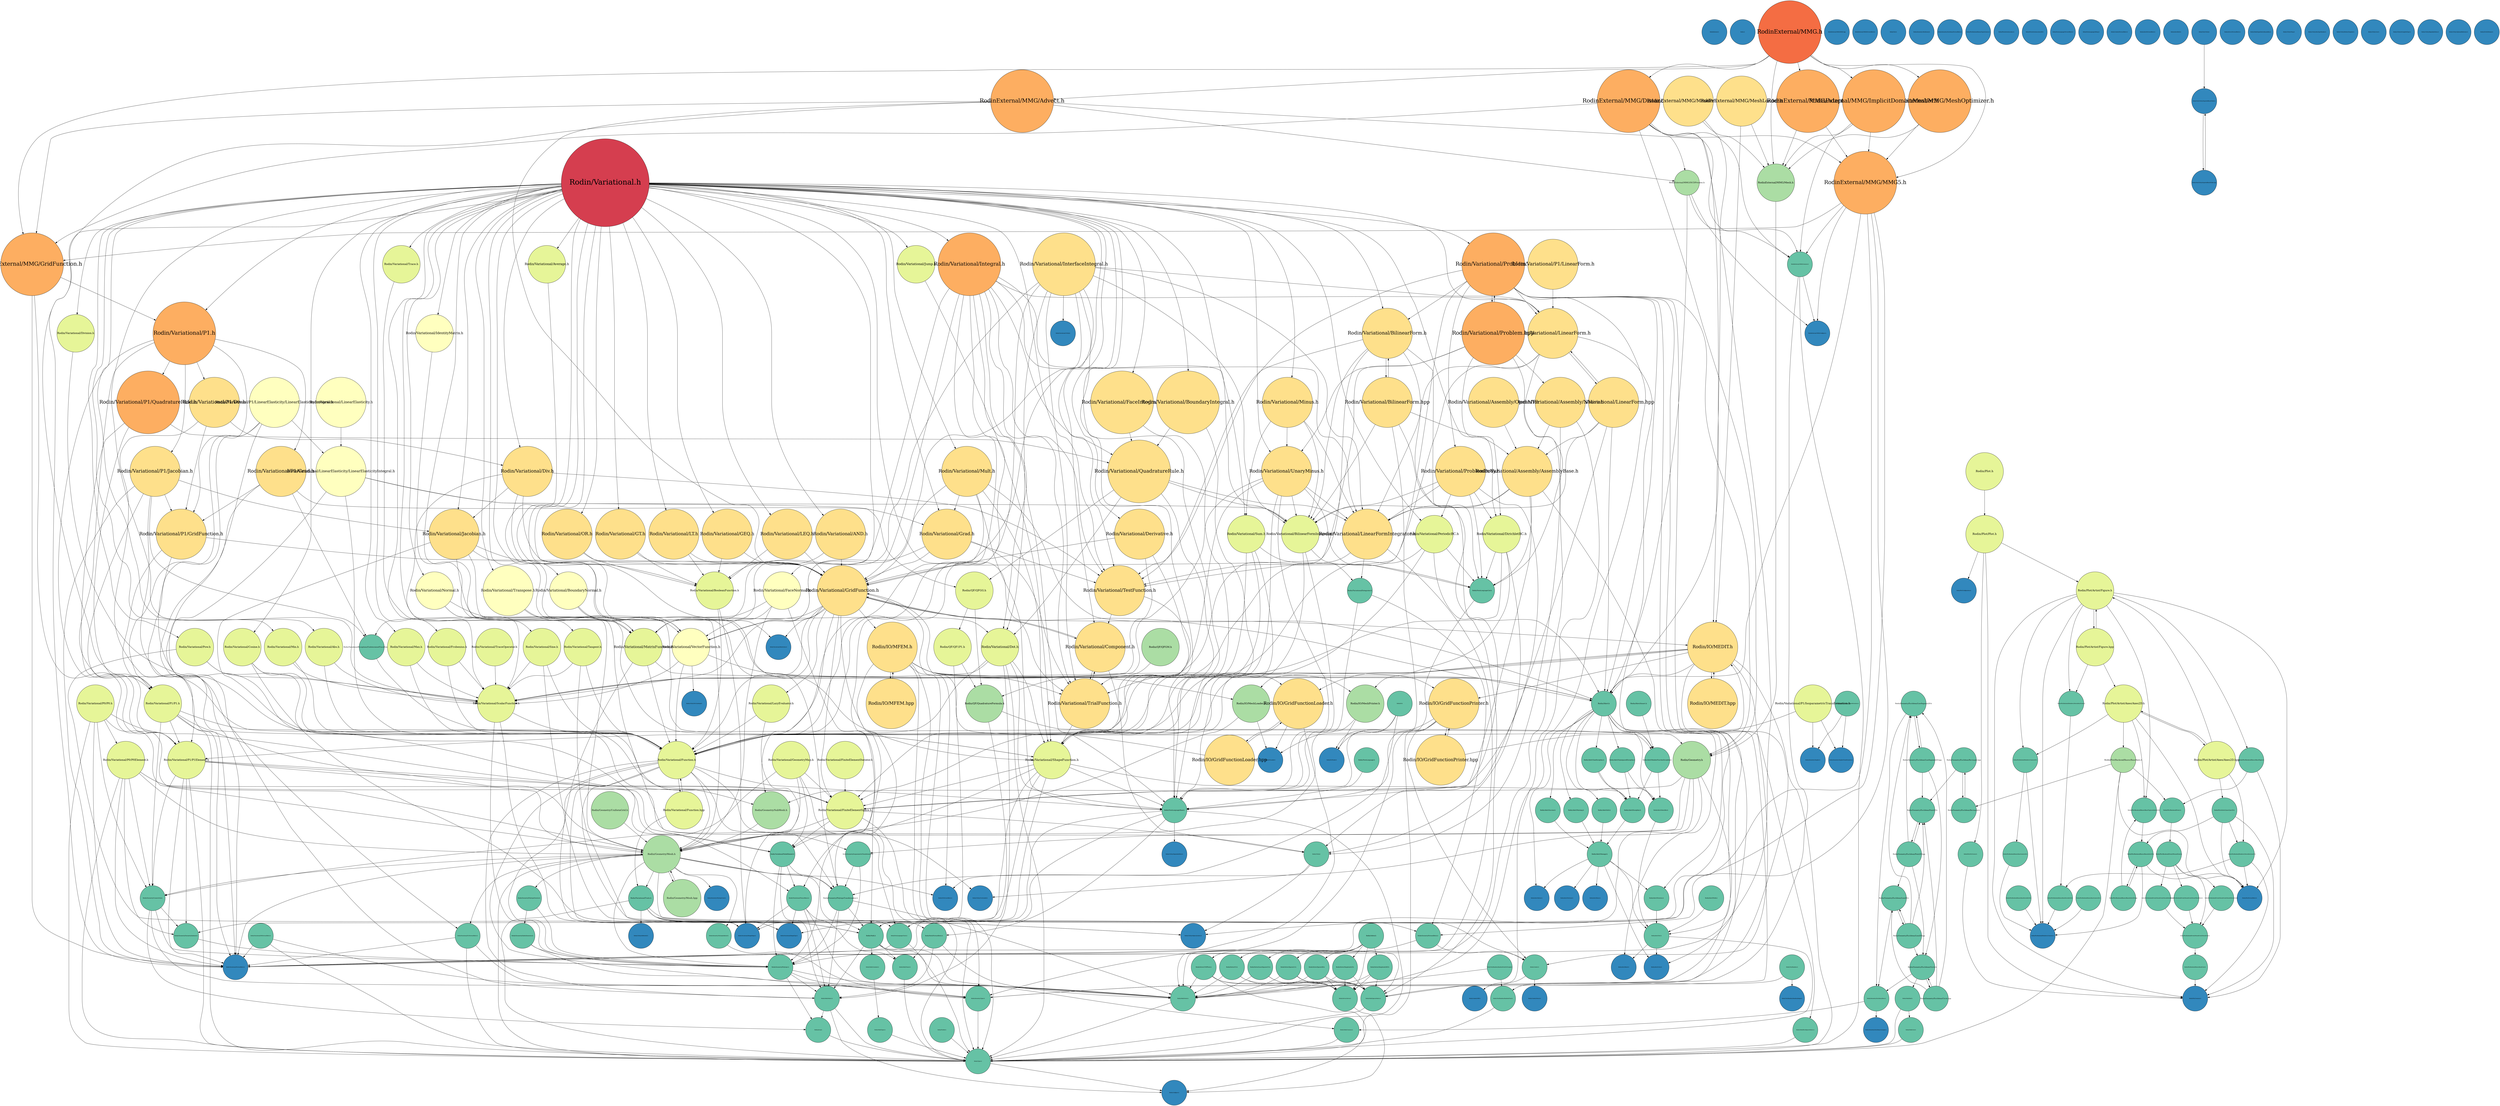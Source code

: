 strict digraph "" {
	"RodinExternal.h"	[colorscheme=spectral9,
		fillcolor=9,
		fixedsize=true,
		fontsize=6,
		height=2,
		shape=circle,
		style=filled,
		weight=0,
		width=2];
	"Rodin.h"	[colorscheme=spectral9,
		fillcolor=9,
		fixedsize=true,
		fontsize=6,
		height=2,
		shape=circle,
		style=filled,
		weight=0,
		width=2];
	"RodinExternal/MMG.h"	[colorscheme=spectral9,
		fillcolor=2,
		fixedsize=true,
		fontsize=33,
		height=5,
		shape=circle,
		style=filled,
		weight=119,
		width=5];
	"RodinExternal/MMG/MMG5.h"	[colorscheme=spectral9,
		fillcolor=3,
		fixedsize=true,
		fontsize=31,
		height=5,
		shape=circle,
		style=filled,
		weight=111,
		width=5];
	"RodinExternal/MMG.h" -> "RodinExternal/MMG/MMG5.h";
	"RodinExternal/MMG/GridFunction.h"	[colorscheme=spectral9,
		fillcolor=3,
		fixedsize=true,
		fontsize=31,
		height=5,
		shape=circle,
		style=filled,
		weight=108,
		width=5];
	"RodinExternal/MMG.h" -> "RodinExternal/MMG/GridFunction.h";
	"RodinExternal/MMG/Mesh.h"	[colorscheme=spectral9,
		fillcolor=7,
		fixedsize=true,
		fontsize=14,
		height=3,
		shape=circle,
		style=filled,
		weight=37,
		width=3];
	"RodinExternal/MMG.h" -> "RodinExternal/MMG/Mesh.h";
	"RodinExternal/MMG/Adapt.h"	[colorscheme=spectral9,
		fillcolor=3,
		fixedsize=true,
		fontsize=32,
		height=5,
		shape=circle,
		style=filled,
		weight=113,
		width=5];
	"RodinExternal/MMG.h" -> "RodinExternal/MMG/Adapt.h";
	"RodinExternal/MMG/MeshOptimizer.h"	[colorscheme=spectral9,
		fillcolor=3,
		fixedsize=true,
		fontsize=32,
		height=5,
		shape=circle,
		style=filled,
		weight=113,
		width=5];
	"RodinExternal/MMG.h" -> "RodinExternal/MMG/MeshOptimizer.h";
	"RodinExternal/MMG/ImplicitDomainMesher.h"	[colorscheme=spectral9,
		fillcolor=3,
		fixedsize=true,
		fontsize=32,
		height=5,
		shape=circle,
		style=filled,
		weight=113,
		width=5];
	"RodinExternal/MMG.h" -> "RodinExternal/MMG/ImplicitDomainMesher.h";
	"RodinExternal/MMG/Distancer.h"	[colorscheme=spectral9,
		fillcolor=3,
		fixedsize=true,
		fontsize=32,
		height=5,
		shape=circle,
		style=filled,
		weight=113,
		width=5];
	"RodinExternal/MMG.h" -> "RodinExternal/MMG/Distancer.h";
	"RodinExternal/MMG/Advect.h"	[colorscheme=spectral9,
		fillcolor=3,
		fixedsize=true,
		fontsize=32,
		height=5,
		shape=circle,
		style=filled,
		weight=112,
		width=5];
	"RodinExternal/MMG.h" -> "RodinExternal/MMG/Advect.h";
	"RodinExternal/MMG/MMG5.h" -> "RodinExternal/MMG/GridFunction.h";
	"RodinExternal/MMG/Common.h"	[colorscheme=spectral9,
		fillcolor=8,
		fixedsize=true,
		fontsize=6,
		height=2,
		shape=circle,
		style=filled,
		weight=4,
		width=2];
	"RodinExternal/MMG/MMG5.h" -> "RodinExternal/MMG/Common.h";
	"RodinExternal/MMG/Configure.h"	[colorscheme=spectral9,
		fillcolor=9,
		fixedsize=true,
		fontsize=6,
		height=2,
		shape=circle,
		style=filled,
		weight=0,
		width=2];
	"RodinExternal/MMG/MMG5.h" -> "RodinExternal/MMG/Configure.h";
	"Rodin/Alert.h"	[colorscheme=spectral9,
		fillcolor=8,
		fixedsize=true,
		fontsize=10,
		height=2,
		shape=circle,
		style=filled,
		weight=18,
		width=2];
	"RodinExternal/MMG/MMG5.h" -> "Rodin/Alert.h";
	"Rodin/Math.h"	[colorscheme=spectral9,
		fillcolor=8,
		fixedsize=true,
		fontsize=8,
		height=2,
		shape=circle,
		style=filled,
		weight=10,
		width=2];
	"RodinExternal/MMG/MMG5.h" -> "Rodin/Math.h";
	"Rodin/Geometry/ForwardDecls.h"	[colorscheme=spectral9,
		fillcolor=8,
		fixedsize=true,
		fontsize=7,
		height=2,
		shape=circle,
		style=filled,
		weight=6,
		width=2];
	"RodinExternal/MMG/MMG5.h" -> "Rodin/Geometry/ForwardDecls.h";
	"Rodin/Utility/IsSpecialization.h"	[colorscheme=spectral9,
		fillcolor=9,
		fixedsize=true,
		fontsize=6,
		height=2,
		shape=circle,
		style=filled,
		weight=0,
		width=2];
	"RodinExternal/MMG/MMG5.h" -> "Rodin/Utility/IsSpecialization.h";
	"Rodin/Variational/ForwardDecls.h"	[colorscheme=spectral9,
		fillcolor=9,
		fixedsize=true,
		fontsize=6,
		height=2,
		shape=circle,
		style=filled,
		weight=0,
		width=2];
	"RodinExternal/MMG/GridFunction.h" -> "Rodin/Variational/ForwardDecls.h";
	"Rodin/Geometry/Mesh.h"	[colorscheme=spectral9,
		fillcolor=7,
		fixedsize=true,
		fontsize=13,
		height=3,
		shape=circle,
		style=filled,
		weight=34,
		width=3];
	"RodinExternal/MMG/GridFunction.h" -> "Rodin/Geometry/Mesh.h";
	"Rodin/Variational/P1.h"	[colorscheme=spectral9,
		fillcolor=3,
		fixedsize=true,
		fontsize=31,
		height=5,
		shape=circle,
		style=filled,
		weight=107,
		width=5];
	"RodinExternal/MMG/GridFunction.h" -> "Rodin/Variational/P1.h";
	"Rodin/Geometry.h"	[colorscheme=spectral9,
		fillcolor=7,
		fixedsize=true,
		fontsize=14,
		height=3,
		shape=circle,
		style=filled,
		weight=36,
		width=3];
	"RodinExternal/MMG/Mesh.h" -> "Rodin/Geometry.h";
	"RodinExternal/MMG/Adapt.h" -> "RodinExternal/MMG/MMG5.h";
	"RodinExternal/MMG/Adapt.h" -> "RodinExternal/MMG/Mesh.h";
	"RodinExternal/MMG/MeshOptimizer.h" -> "RodinExternal/MMG/MMG5.h";
	"RodinExternal/MMG/MeshOptimizer.h" -> "RodinExternal/MMG/Mesh.h";
	"RodinExternal/MMG/ImplicitDomainMesher.h" -> "RodinExternal/MMG/MMG5.h";
	"RodinExternal/MMG/ImplicitDomainMesher.h" -> "RodinExternal/MMG/Mesh.h";
	"RodinExternal/MMG/ImplicitDomainMesher.h" -> "RodinExternal/MMG/Common.h";
	"RodinExternal/MMG/Distancer.h" -> "RodinExternal/MMG/MMG5.h";
	"RodinExternal/MMG/Distancer.h" -> "RodinExternal/MMG/GridFunction.h";
	"RodinExternal/MMG/Distancer.h" -> "RodinExternal/MMG/Common.h";
	"RodinExternal/MMG/Distancer.h" -> "Rodin/Alert.h";
	"RodinExternal/MMG/Distancer.h" -> "Rodin/Geometry.h";
	"RodinExternal/MMG/Distancer.h" -> "Rodin/Variational/ForwardDecls.h";
	"RodinExternal/MMG/ISCDProcess.h"	[colorscheme=spectral9,
		fillcolor=7,
		fixedsize=true,
		fontsize=11,
		height=2,
		shape=circle,
		style=filled,
		weight=22,
		width=2];
	"RodinExternal/MMG/Distancer.h" -> "RodinExternal/MMG/ISCDProcess.h";
	"RodinExternal/MMG/Advect.h" -> "RodinExternal/MMG/GridFunction.h";
	"RodinExternal/MMG/Advect.h" -> "RodinExternal/MMG/Common.h";
	"RodinExternal/MMG/Advect.h" -> "RodinExternal/MMG/ISCDProcess.h";
	"Rodin/Variational/GridFunction.h"	[colorscheme=spectral9,
		fillcolor=4,
		fixedsize=true,
		fontsize=25,
		height=4,
		shape=circle,
		style=filled,
		weight=84,
		width=4];
	"RodinExternal/MMG/Advect.h" -> "Rodin/Variational/GridFunction.h";
	"Rodin/Variational/FiniteElementSpace.h"	[colorscheme=spectral9,
		fillcolor=6,
		fixedsize=true,
		fontsize=15,
		height=3,
		shape=circle,
		style=filled,
		weight=39,
		width=3];
	"RodinExternal/MMG/Advect.h" -> "Rodin/Variational/FiniteElementSpace.h";
	"Rodin/Types.h"	[colorscheme=spectral9,
		fillcolor=8,
		fixedsize=true,
		fontsize=6,
		height=2,
		shape=circle,
		style=filled,
		weight=1,
		width=2];
	"RodinExternal/MMG/Common.h" -> "Rodin/Types.h";
	"Rodin/Geometry/Types.h"	[colorscheme=spectral9,
		fillcolor=8,
		fixedsize=true,
		fontsize=6,
		height=2,
		shape=circle,
		style=filled,
		weight=2,
		width=2];
	"RodinExternal/MMG/Common.h" -> "Rodin/Geometry/Types.h";
	"RodinExternal/MMG/Common.h" -> "RodinExternal/MMG/Configure.h";
	"Rodin/Configure.h"	[colorscheme=spectral9,
		fillcolor=9,
		fixedsize=true,
		fontsize=6,
		height=2,
		shape=circle,
		style=filled,
		weight=0,
		width=2];
	"Rodin/Types.h" -> "Rodin/Configure.h";
	"Rodin/Geometry/Types.h" -> "Rodin/Types.h";
	"Rodin/Alert/Exception.h"	[colorscheme=spectral9,
		fillcolor=8,
		fixedsize=true,
		fontsize=8,
		height=2,
		shape=circle,
		style=filled,
		weight=10,
		width=2];
	"Rodin/Alert.h" -> "Rodin/Alert/Exception.h";
	"Rodin/Alert/Success.h"	[colorscheme=spectral9,
		fillcolor=8,
		fixedsize=true,
		fontsize=8,
		height=2,
		shape=circle,
		style=filled,
		weight=10,
		width=2];
	"Rodin/Alert.h" -> "Rodin/Alert/Success.h";
	"Rodin/Alert/Warning.h"	[colorscheme=spectral9,
		fillcolor=8,
		fixedsize=true,
		fontsize=8,
		height=2,
		shape=circle,
		style=filled,
		weight=10,
		width=2];
	"Rodin/Alert.h" -> "Rodin/Alert/Warning.h";
	"Rodin/Alert/Info.h"	[colorscheme=spectral9,
		fillcolor=8,
		fixedsize=true,
		fontsize=8,
		height=2,
		shape=circle,
		style=filled,
		weight=10,
		width=2];
	"Rodin/Alert.h" -> "Rodin/Alert/Info.h";
	"Rodin/Alert/Text.h"	[colorscheme=spectral9,
		fillcolor=8,
		fixedsize=true,
		fontsize=6,
		height=2,
		shape=circle,
		style=filled,
		weight=4,
		width=2];
	"Rodin/Alert.h" -> "Rodin/Alert/Text.h";
	"Rodin/Alert/Color.h"	[colorscheme=spectral9,
		fillcolor=9,
		fixedsize=true,
		fontsize=6,
		height=2,
		shape=circle,
		style=filled,
		weight=0,
		width=2];
	"Rodin/Alert.h" -> "Rodin/Alert/Color.h";
	"Rodin/Alert/Reset.h"	[colorscheme=spectral9,
		fillcolor=9,
		fixedsize=true,
		fontsize=6,
		height=2,
		shape=circle,
		style=filled,
		weight=0,
		width=2];
	"Rodin/Alert.h" -> "Rodin/Alert/Reset.h";
	"Rodin/Alert/Stylize.h"	[colorscheme=spectral9,
		fillcolor=9,
		fixedsize=true,
		fontsize=6,
		height=2,
		shape=circle,
		style=filled,
		weight=0,
		width=2];
	"Rodin/Alert.h" -> "Rodin/Alert/Stylize.h";
	"Rodin/Alert/Notation.h"	[colorscheme=spectral9,
		fillcolor=8,
		fixedsize=true,
		fontsize=7,
		height=2,
		shape=circle,
		style=filled,
		weight=5,
		width=2];
	"Rodin/Alert.h" -> "Rodin/Alert/Notation.h";
	"Rodin/Alert/Identifier.h"	[colorscheme=spectral9,
		fillcolor=8,
		fixedsize=true,
		fontsize=7,
		height=2,
		shape=circle,
		style=filled,
		weight=5,
		width=2];
	"Rodin/Alert.h" -> "Rodin/Alert/Identifier.h";
	"Rodin/Alert/ClassException.h"	[colorscheme=spectral9,
		fillcolor=8,
		fixedsize=true,
		fontsize=8,
		height=2,
		shape=circle,
		style=filled,
		weight=12,
		width=2];
	"Rodin/Alert.h" -> "Rodin/Alert/ClassException.h";
	"Rodin/Alert/NamespacedException.h"	[colorscheme=spectral9,
		fillcolor=8,
		fixedsize=true,
		fontsize=8,
		height=2,
		shape=circle,
		style=filled,
		weight=12,
		width=2];
	"Rodin/Alert.h" -> "Rodin/Alert/NamespacedException.h";
	"Rodin/Alert/MemberFunctionException.h"	[colorscheme=spectral9,
		fillcolor=8,
		fixedsize=true,
		fontsize=8,
		height=2,
		shape=circle,
		style=filled,
		weight=12,
		width=2];
	"Rodin/Alert.h" -> "Rodin/Alert/MemberFunctionException.h";
	"Rodin/Geometry.h" -> "Rodin/Geometry/Types.h";
	"Rodin/Geometry.h" -> "Rodin/Geometry/Mesh.h";
	"Rodin/Geometry/SubMesh.h"	[colorscheme=spectral9,
		fillcolor=7,
		fixedsize=true,
		fontsize=13,
		height=3,
		shape=circle,
		style=filled,
		weight=34,
		width=3];
	"Rodin/Geometry.h" -> "Rodin/Geometry/SubMesh.h";
	"Rodin/Geometry/Polytope.h"	[colorscheme=spectral9,
		fillcolor=8,
		fixedsize=true,
		fontsize=7,
		height=2,
		shape=circle,
		style=filled,
		weight=6,
		width=2];
	"Rodin/Geometry.h" -> "Rodin/Geometry/Polytope.h";
	"Rodin/Geometry/PolytopeTransformation.h"	[colorscheme=spectral9,
		fillcolor=8,
		fixedsize=true,
		fontsize=9,
		height=2,
		shape=circle,
		style=filled,
		weight=13,
		width=2];
	"Rodin/Geometry.h" -> "Rodin/Geometry/PolytopeTransformation.h";
	"Rodin/Geometry/IsoparametricTransformation.h"	[colorscheme=spectral9,
		fillcolor=8,
		fixedsize=true,
		fontsize=7,
		height=2,
		shape=circle,
		style=filled,
		weight=8,
		width=2];
	"Rodin/Geometry.h" -> "Rodin/Geometry/IsoparametricTransformation.h";
	"RodinExternal/MMG/ISCDProcess.h" -> "RodinExternal/MMG/Common.h";
	"RodinExternal/MMG/ISCDProcess.h" -> "RodinExternal/MMG/Configure.h";
	"RodinExternal/MMG/ISCDProcess.h" -> "Rodin/Alert.h";
	"RodinExternal/MMG/MMG5.hpp"	[colorscheme=spectral9,
		fillcolor=9,
		fixedsize=true,
		fontsize=6,
		height=2,
		shape=circle,
		style=filled,
		weight=0,
		width=2];
	"RodinExternal/MMG/ForwardDecls.h"	[colorscheme=spectral9,
		fillcolor=9,
		fixedsize=true,
		fontsize=6,
		height=2,
		shape=circle,
		style=filled,
		weight=0,
		width=2];
	"Rodin/Variational/GridFunction.h" -> "Rodin/Alert.h";
	"Rodin/Variational/GridFunction.h" -> "Rodin/Variational/FiniteElementSpace.h";
	"Rodin/Variational/GridFunction.h" -> "Rodin/Math.h";
	"Rodin/IO/MEDIT.h"	[colorscheme=spectral9,
		fillcolor=4,
		fixedsize=true,
		fontsize=25,
		height=4,
		shape=circle,
		style=filled,
		weight=84,
		width=4];
	"Rodin/Variational/GridFunction.h" -> "Rodin/IO/MEDIT.h";
	"Rodin/Variational/Component.h"	[colorscheme=spectral9,
		fillcolor=4,
		fixedsize=true,
		fontsize=25,
		height=4,
		shape=circle,
		style=filled,
		weight=84,
		width=4];
	"Rodin/Variational/GridFunction.h" -> "Rodin/Variational/Component.h";
	"Rodin/Variational/Restriction.h"	[colorscheme=spectral9,
		fillcolor=9,
		fixedsize=true,
		fontsize=6,
		height=2,
		shape=circle,
		style=filled,
		weight=0,
		width=2];
	"Rodin/Variational/GridFunction.h" -> "Rodin/Variational/Restriction.h";
	"Rodin/Variational/ScalarFunction.h"	[colorscheme=spectral9,
		fillcolor=6,
		fixedsize=true,
		fontsize=15,
		height=3,
		shape=circle,
		style=filled,
		weight=40,
		width=3];
	"Rodin/Variational/GridFunction.h" -> "Rodin/Variational/ScalarFunction.h";
	"Rodin/Variational/VectorFunction.h"	[colorscheme=spectral9,
		fillcolor=5,
		fixedsize=true,
		fontsize=19,
		height=3,
		shape=circle,
		style=filled,
		weight=59,
		width=3];
	"Rodin/Variational/GridFunction.h" -> "Rodin/Variational/VectorFunction.h";
	"Rodin/Variational/MatrixFunction.h"	[colorscheme=spectral9,
		fillcolor=6,
		fixedsize=true,
		fontsize=19,
		height=3,
		shape=circle,
		style=filled,
		weight=57,
		width=3];
	"Rodin/Variational/GridFunction.h" -> "Rodin/Variational/MatrixFunction.h";
	"Rodin/IO/ForwardDecls.h"	[colorscheme=spectral9,
		fillcolor=9,
		fixedsize=true,
		fontsize=6,
		height=2,
		shape=circle,
		style=filled,
		weight=0,
		width=2];
	"Rodin/Variational/GridFunction.h" -> "Rodin/IO/ForwardDecls.h";
	"Rodin/Variational/GridFunction.h" -> "Rodin/Geometry/SubMesh.h";
	"Rodin/Variational/Function.h"	[colorscheme=spectral9,
		fillcolor=6,
		fixedsize=true,
		fontsize=15,
		height=3,
		shape=circle,
		style=filled,
		weight=40,
		width=3];
	"Rodin/Variational/GridFunction.h" -> "Rodin/Variational/Function.h";
	"Rodin/Variational/LazyEvaluator.h"	[colorscheme=spectral9,
		fillcolor=6,
		fixedsize=true,
		fontsize=15,
		height=3,
		shape=circle,
		style=filled,
		weight=40,
		width=3];
	"Rodin/Variational/GridFunction.h" -> "Rodin/Variational/LazyEvaluator.h";
	"Rodin/IO/MFEM.h"	[colorscheme=spectral9,
		fillcolor=4,
		fixedsize=true,
		fontsize=25,
		height=4,
		shape=circle,
		style=filled,
		weight=84,
		width=4];
	"Rodin/Variational/GridFunction.h" -> "Rodin/IO/MFEM.h";
	"Rodin/Variational/FiniteElementSpace.h" -> "Rodin/Types.h";
	"Rodin/Variational/FiniteElementSpace.h" -> "Rodin/Geometry/Mesh.h";
	"Rodin/Utility.h"	[colorscheme=spectral9,
		fillcolor=8,
		fixedsize=true,
		fontsize=6,
		height=2,
		shape=circle,
		style=filled,
		weight=2,
		width=2];
	"Rodin/Variational/FiniteElementSpace.h" -> "Rodin/Utility.h";
	"Rodin/Variational/FiniteElement.h"	[colorscheme=spectral9,
		fillcolor=8,
		fixedsize=true,
		fontsize=8,
		height=2,
		shape=circle,
		style=filled,
		weight=12,
		width=2];
	"Rodin/Variational/FiniteElementSpace.h" -> "Rodin/Variational/FiniteElement.h";
	"Rodin/Math/Common.h"	[colorscheme=spectral9,
		fillcolor=8,
		fixedsize=true,
		fontsize=6,
		height=2,
		shape=circle,
		style=filled,
		weight=2,
		width=2];
	"Rodin/Math.h" -> "Rodin/Math/Common.h";
	"Rodin/Math/Vector.h"	[colorscheme=spectral9,
		fillcolor=8,
		fixedsize=true,
		fontsize=6,
		height=2,
		shape=circle,
		style=filled,
		weight=2,
		width=2];
	"Rodin/Math.h" -> "Rodin/Math/Vector.h";
	"Rodin/Math/Tensor.h"	[colorscheme=spectral9,
		fillcolor=8,
		fixedsize=true,
		fontsize=6,
		height=2,
		shape=circle,
		style=filled,
		weight=2,
		width=2];
	"Rodin/Math.h" -> "Rodin/Math/Tensor.h";
	"Rodin/Math/Matrix.h"	[colorscheme=spectral9,
		fillcolor=8,
		fixedsize=true,
		fontsize=6,
		height=2,
		shape=circle,
		style=filled,
		weight=3,
		width=2];
	"Rodin/Math.h" -> "Rodin/Math/Matrix.h";
	"Rodin/Math/Constants.h"	[colorscheme=spectral9,
		fillcolor=8,
		fixedsize=true,
		fontsize=6,
		height=2,
		shape=circle,
		style=filled,
		weight=3,
		width=2];
	"Rodin/Math.h" -> "Rodin/Math/Constants.h";
	"Rodin/Math/SparseMatrix.h"	[colorscheme=spectral9,
		fillcolor=8,
		fixedsize=true,
		fontsize=6,
		height=2,
		shape=circle,
		style=filled,
		weight=2,
		width=2];
	"Rodin/Math.h" -> "Rodin/Math/SparseMatrix.h";
	"Rodin/Geometry/ForwardDecls.h" -> "Rodin/Geometry/Types.h";
	"Rodin/Context.h"	[colorscheme=spectral9,
		fillcolor=8,
		fixedsize=true,
		fontsize=6,
		height=2,
		shape=circle,
		style=filled,
		weight=2,
		width=2];
	"Rodin/Geometry/ForwardDecls.h" -> "Rodin/Context.h";
	"Rodin/Geometry/Mesh.h" -> "Rodin/Types.h";
	"Rodin/Geometry/Mesh.h" -> "Rodin/Variational/ForwardDecls.h";
	"Rodin/Geometry/Mesh.h" -> "Rodin/Math.h";
	"Rodin/Geometry/Mesh.h" -> "Rodin/Utility/IsSpecialization.h";
	"Rodin/Geometry/Mesh.h" -> "Rodin/IO/ForwardDecls.h";
	"Rodin/Geometry/Mesh.h" -> "Rodin/Geometry/Polytope.h";
	"Rodin/Geometry/Mesh.h" -> "Rodin/Geometry/PolytopeTransformation.h";
	"Rodin/Geometry/Mesh.hpp"	[colorscheme=spectral9,
		fillcolor=7,
		fixedsize=true,
		fontsize=13,
		height=3,
		shape=circle,
		style=filled,
		weight=34,
		width=3];
	"Rodin/Geometry/Mesh.h" -> "Rodin/Geometry/Mesh.hpp";
	"Rodin/Geometry/Connectivity.h"	[colorscheme=spectral9,
		fillcolor=8,
		fixedsize=true,
		fontsize=7,
		height=2,
		shape=circle,
		style=filled,
		weight=8,
		width=2];
	"Rodin/Geometry/Mesh.h" -> "Rodin/Geometry/Connectivity.h";
	"Rodin/Geometry/PolytopeIndexed.h"	[colorscheme=spectral9,
		fillcolor=8,
		fixedsize=true,
		fontsize=6,
		height=2,
		shape=circle,
		style=filled,
		weight=3,
		width=2];
	"Rodin/Geometry/Mesh.h" -> "Rodin/Geometry/PolytopeIndexed.h";
	"Rodin/Geometry/PolytopeCount.h"	[colorscheme=spectral9,
		fillcolor=9,
		fixedsize=true,
		fontsize=6,
		height=2,
		shape=circle,
		style=filled,
		weight=0,
		width=2];
	"Rodin/Geometry/Mesh.h" -> "Rodin/Geometry/PolytopeCount.h";
	"Rodin/Variational/Traits.h"	[colorscheme=spectral9,
		fillcolor=8,
		fixedsize=true,
		fontsize=9,
		height=2,
		shape=circle,
		style=filled,
		weight=16,
		width=2];
	"Rodin/Geometry/Mesh.h" -> "Rodin/Variational/Traits.h";
	"Rodin/Variational/P1/ForwardDecls.h"	[colorscheme=spectral9,
		fillcolor=8,
		fixedsize=true,
		fontsize=6,
		height=2,
		shape=circle,
		style=filled,
		weight=4,
		width=2];
	"Rodin/Geometry/Mesh.h" -> "Rodin/Variational/P1/ForwardDecls.h";
	"Rodin/Geometry/PolytopeIterator.h"	[colorscheme=spectral9,
		fillcolor=8,
		fixedsize=true,
		fontsize=7,
		height=2,
		shape=circle,
		style=filled,
		weight=8,
		width=2];
	"Rodin/Geometry/Mesh.h" -> "Rodin/Geometry/PolytopeIterator.h";
	"Rodin/Variational/P1/P1.h"	[colorscheme=spectral9,
		fillcolor=6,
		fixedsize=true,
		fontsize=15,
		height=3,
		shape=circle,
		style=filled,
		weight=42,
		width=3];
	"Rodin/Variational/P1.h" -> "Rodin/Variational/P1/P1.h";
	"Rodin/Variational/P1/Div.h"	[colorscheme=spectral9,
		fillcolor=4,
		fixedsize=true,
		fontsize=27,
		height=4,
		shape=circle,
		style=filled,
		weight=91,
		width=4];
	"Rodin/Variational/P1.h" -> "Rodin/Variational/P1/Div.h";
	"Rodin/Variational/P1/Grad.h"	[colorscheme=spectral9,
		fillcolor=4,
		fixedsize=true,
		fontsize=27,
		height=4,
		shape=circle,
		style=filled,
		weight=91,
		width=4];
	"Rodin/Variational/P1.h" -> "Rodin/Variational/P1/Grad.h";
	"Rodin/Variational/P1/Jacobian.h"	[colorscheme=spectral9,
		fillcolor=4,
		fixedsize=true,
		fontsize=27,
		height=4,
		shape=circle,
		style=filled,
		weight=91,
		width=4];
	"Rodin/Variational/P1.h" -> "Rodin/Variational/P1/Jacobian.h";
	"Rodin/Variational/P1/P1Element.h"	[colorscheme=spectral9,
		fillcolor=6,
		fixedsize=true,
		fontsize=15,
		height=3,
		shape=circle,
		style=filled,
		weight=41,
		width=3];
	"Rodin/Variational/P1.h" -> "Rodin/Variational/P1/P1Element.h";
	"Rodin/Variational/P1/GridFunction.h"	[colorscheme=spectral9,
		fillcolor=4,
		fixedsize=true,
		fontsize=26,
		height=4,
		shape=circle,
		style=filled,
		weight=87,
		width=4];
	"Rodin/Variational/P1.h" -> "Rodin/Variational/P1/GridFunction.h";
	"Rodin/Variational/P1/QuadratureRule.h"	[colorscheme=spectral9,
		fillcolor=3,
		fixedsize=true,
		fontsize=28,
		height=5,
		shape=circle,
		style=filled,
		weight=98,
		width=5];
	"Rodin/Variational/P1.h" -> "Rodin/Variational/P1/QuadratureRule.h";
	"RodinExternal/MMG/MeshPrinter.h"	[colorscheme=spectral9,
		fillcolor=4,
		fixedsize=true,
		fontsize=26,
		height=4,
		shape=circle,
		style=filled,
		weight=87,
		width=4];
	"RodinExternal/MMG/MeshPrinter.h" -> "RodinExternal/MMG/Mesh.h";
	"RodinExternal/MMG/MeshPrinter.h" -> "Rodin/IO/MEDIT.h";
	"Rodin/IO/MEDIT.h" -> "Rodin/Types.h";
	"Rodin/IO/MEDIT.h" -> "Rodin/Geometry/Types.h";
	"Rodin/IO/MEDIT.h" -> "Rodin/Alert.h";
	"Rodin/IO/MEDIT.h" -> "Rodin/Context.h";
	"Rodin/IO/MeshLoader.h"	[colorscheme=spectral9,
		fillcolor=7,
		fixedsize=true,
		fontsize=14,
		height=3,
		shape=circle,
		style=filled,
		weight=35,
		width=3];
	"Rodin/IO/MEDIT.h" -> "Rodin/IO/MeshLoader.h";
	"Rodin/IO/MeshPrinter.h"	[colorscheme=spectral9,
		fillcolor=7,
		fixedsize=true,
		fontsize=14,
		height=3,
		shape=circle,
		style=filled,
		weight=35,
		width=3];
	"Rodin/IO/MEDIT.h" -> "Rodin/IO/MeshPrinter.h";
	"Rodin/IO/GridFunctionLoader.h"	[colorscheme=spectral9,
		fillcolor=4,
		fixedsize=true,
		fontsize=25,
		height=4,
		shape=circle,
		style=filled,
		weight=84,
		width=4];
	"Rodin/IO/MEDIT.h" -> "Rodin/IO/GridFunctionLoader.h";
	"Rodin/IO/GridFunctionPrinter.h"	[colorscheme=spectral9,
		fillcolor=4,
		fixedsize=true,
		fontsize=25,
		height=4,
		shape=circle,
		style=filled,
		weight=84,
		width=4];
	"Rodin/IO/MEDIT.h" -> "Rodin/IO/GridFunctionPrinter.h";
	"Rodin/IO/MEDIT.hpp"	[colorscheme=spectral9,
		fillcolor=4,
		fixedsize=true,
		fontsize=25,
		height=4,
		shape=circle,
		style=filled,
		weight=84,
		width=4];
	"Rodin/IO/MEDIT.h" -> "Rodin/IO/MEDIT.hpp";
	"RodinExternal/MMG/MeshLoader.h"	[colorscheme=spectral9,
		fillcolor=4,
		fixedsize=true,
		fontsize=26,
		height=4,
		shape=circle,
		style=filled,
		weight=87,
		width=4];
	"RodinExternal/MMG/MeshLoader.h" -> "RodinExternal/MMG/Mesh.h";
	"RodinExternal/MMG/MeshLoader.h" -> "Rodin/IO/MEDIT.h";
	"Rodin/Math/Common.h" -> "Rodin/Types.h";
	"Rodin/Math/Vector.h" -> "Rodin/Types.h";
	"Rodin/Math/Tensor.h" -> "Rodin/Types.h";
	"Rodin/Math/Matrix.h" -> "Rodin/Types.h";
	"Rodin/Math/Matrix.h" -> "Rodin/Configure.h";
	"Rodin/Array.h"	[colorscheme=spectral9,
		fillcolor=8,
		fixedsize=true,
		fontsize=6,
		height=2,
		shape=circle,
		style=filled,
		weight=2,
		width=2];
	"Rodin/Math/Matrix.h" -> "Rodin/Array.h";
	"Rodin/Math/Types.h"	[colorscheme=spectral9,
		fillcolor=8,
		fixedsize=true,
		fontsize=6,
		height=2,
		shape=circle,
		style=filled,
		weight=2,
		width=2];
	"Rodin/Math/Constants.h" -> "Rodin/Math/Types.h";
	"Rodin/Math/SparseMatrix.h" -> "Rodin/Types.h";
	"Rodin/Context/Serial.h"	[colorscheme=spectral9,
		fillcolor=9,
		fixedsize=true,
		fontsize=6,
		height=2,
		shape=circle,
		style=filled,
		weight=0,
		width=2];
	"Rodin/Context.h" -> "Rodin/Context/Serial.h";
	"Rodin/Context/MPI.h"	[colorscheme=spectral9,
		fillcolor=9,
		fixedsize=true,
		fontsize=6,
		height=2,
		shape=circle,
		style=filled,
		weight=0,
		width=2];
	"Rodin/Context.h" -> "Rodin/Context/MPI.h";
	"Rodin/Alert/Message.h"	[colorscheme=spectral9,
		fillcolor=8,
		fixedsize=true,
		fontsize=8,
		height=2,
		shape=circle,
		style=filled,
		weight=9,
		width=2];
	"Rodin/Alert/Exception.h" -> "Rodin/Alert/Message.h";
	"Rodin/Alert/Success.h" -> "Rodin/Alert/Message.h";
	"Rodin/Alert/Warning.h" -> "Rodin/Alert/Message.h";
	"Rodin/Alert/Info.h" -> "Rodin/Alert/Message.h";
	"Rodin/Alert/Text.h" -> "Rodin/Types.h";
	"Rodin/Alert/Text.h" -> "Rodin/Alert/Color.h";
	"Rodin/Alert/Text.h" -> "Rodin/Alert/Reset.h";
	"Rodin/Alert/Notation.h" -> "Rodin/Alert/Text.h";
	"Rodin/Alert/Identifier.h" -> "Rodin/Alert/Text.h";
	"Rodin/Alert/ClassException.h" -> "Rodin/Alert/Exception.h";
	"Rodin/Alert/ClassException.h" -> "Rodin/Alert/Identifier.h";
	"Rodin/Alert/NamespacedException.h" -> "Rodin/Alert/Exception.h";
	"Rodin/Alert/NamespacedException.h" -> "Rodin/Alert/Identifier.h";
	"Rodin/Alert/MemberFunctionException.h" -> "Rodin/Alert/Exception.h";
	"Rodin/Alert/MemberFunctionException.h" -> "Rodin/Alert/Identifier.h";
	"Rodin/Utility.h" -> "Rodin/Utility/IsSpecialization.h";
	"Rodin/Utility/Overloaded.h"	[colorscheme=spectral9,
		fillcolor=9,
		fixedsize=true,
		fontsize=6,
		height=2,
		shape=circle,
		style=filled,
		weight=0,
		width=2];
	"Rodin/Utility.h" -> "Rodin/Utility/Overloaded.h";
	"Rodin/Variational.h"	[colorscheme=spectral9,
		fillcolor=1,
		fixedsize=true,
		fontsize=42,
		height=7,
		shape=circle,
		style=filled,
		weight=154,
		width=7];
	"Rodin/Variational.h" -> "Rodin/Variational/ForwardDecls.h";
	"Rodin/Variational.h" -> "Rodin/Variational/GridFunction.h";
	"Rodin/Variational.h" -> "Rodin/Variational/FiniteElementSpace.h";
	"Rodin/Variational.h" -> "Rodin/Variational/P1.h";
	"Rodin/Variational/TrialFunction.h"	[colorscheme=spectral9,
		fillcolor=4,
		fixedsize=true,
		fontsize=25,
		height=4,
		shape=circle,
		style=filled,
		weight=84,
		width=4];
	"Rodin/Variational.h" -> "Rodin/Variational/TrialFunction.h";
	"Rodin/Variational/TestFunction.h"	[colorscheme=spectral9,
		fillcolor=4,
		fixedsize=true,
		fontsize=25,
		height=4,
		shape=circle,
		style=filled,
		weight=84,
		width=4];
	"Rodin/Variational.h" -> "Rodin/Variational/TestFunction.h";
	"Rodin/Variational.h" -> "Rodin/Variational/Component.h";
	"Rodin/Variational.h" -> "Rodin/Variational/Restriction.h";
	"Rodin/Variational/LinearForm.h"	[colorscheme=spectral9,
		fillcolor=4,
		fixedsize=true,
		fontsize=27,
		height=4,
		shape=circle,
		style=filled,
		weight=92,
		width=4];
	"Rodin/Variational.h" -> "Rodin/Variational/LinearForm.h";
	"Rodin/Variational/BilinearForm.h"	[colorscheme=spectral9,
		fillcolor=4,
		fixedsize=true,
		fontsize=27,
		height=4,
		shape=circle,
		style=filled,
		weight=92,
		width=4];
	"Rodin/Variational.h" -> "Rodin/Variational/BilinearForm.h";
	"Rodin/Variational/Abs.h"	[colorscheme=spectral9,
		fillcolor=6,
		fixedsize=true,
		fontsize=15,
		height=3,
		shape=circle,
		style=filled,
		weight=41,
		width=3];
	"Rodin/Variational.h" -> "Rodin/Variational/Abs.h";
	"Rodin/Variational/Dot.h"	[colorscheme=spectral9,
		fillcolor=6,
		fixedsize=true,
		fontsize=18,
		height=3,
		shape=circle,
		style=filled,
		weight=55,
		width=3];
	"Rodin/Variational.h" -> "Rodin/Variational/Dot.h";
	"Rodin/Variational/Pow.h"	[colorscheme=spectral9,
		fillcolor=6,
		fixedsize=true,
		fontsize=15,
		height=3,
		shape=circle,
		style=filled,
		weight=41,
		width=3];
	"Rodin/Variational.h" -> "Rodin/Variational/Pow.h";
	"Rodin/Variational/Sum.h"	[colorscheme=spectral9,
		fillcolor=6,
		fixedsize=true,
		fontsize=18,
		height=3,
		shape=circle,
		style=filled,
		weight=55,
		width=3];
	"Rodin/Variational.h" -> "Rodin/Variational/Sum.h";
	"Rodin/Variational/Mult.h"	[colorscheme=spectral9,
		fillcolor=4,
		fixedsize=true,
		fontsize=26,
		height=4,
		shape=circle,
		style=filled,
		weight=86,
		width=4];
	"Rodin/Variational.h" -> "Rodin/Variational/Mult.h";
	"Rodin/Variational/Minus.h"	[colorscheme=spectral9,
		fillcolor=4,
		fixedsize=true,
		fontsize=27,
		height=4,
		shape=circle,
		style=filled,
		weight=91,
		width=4];
	"Rodin/Variational.h" -> "Rodin/Variational/Minus.h";
	"Rodin/Variational/Division.h"	[colorscheme=spectral9,
		fillcolor=6,
		fixedsize=true,
		fontsize=15,
		height=3,
		shape=circle,
		style=filled,
		weight=40,
		width=3];
	"Rodin/Variational.h" -> "Rodin/Variational/Division.h";
	"Rodin/Variational/UnaryMinus.h"	[colorscheme=spectral9,
		fillcolor=4,
		fixedsize=true,
		fontsize=26,
		height=4,
		shape=circle,
		style=filled,
		weight=89,
		width=4];
	"Rodin/Variational.h" -> "Rodin/Variational/UnaryMinus.h";
	"Rodin/Variational/GT.h"	[colorscheme=spectral9,
		fillcolor=4,
		fixedsize=true,
		fontsize=25,
		height=4,
		shape=circle,
		style=filled,
		weight=85,
		width=4];
	"Rodin/Variational.h" -> "Rodin/Variational/GT.h";
	"Rodin/Variational/LT.h"	[colorscheme=spectral9,
		fillcolor=4,
		fixedsize=true,
		fontsize=25,
		height=4,
		shape=circle,
		style=filled,
		weight=85,
		width=4];
	"Rodin/Variational.h" -> "Rodin/Variational/LT.h";
	"Rodin/Variational/GEQ.h"	[colorscheme=spectral9,
		fillcolor=4,
		fixedsize=true,
		fontsize=25,
		height=4,
		shape=circle,
		style=filled,
		weight=85,
		width=4];
	"Rodin/Variational.h" -> "Rodin/Variational/GEQ.h";
	"Rodin/Variational/LEQ.h"	[colorscheme=spectral9,
		fillcolor=4,
		fixedsize=true,
		fontsize=25,
		height=4,
		shape=circle,
		style=filled,
		weight=85,
		width=4];
	"Rodin/Variational.h" -> "Rodin/Variational/LEQ.h";
	"Rodin/Variational/AND.h"	[colorscheme=spectral9,
		fillcolor=4,
		fixedsize=true,
		fontsize=25,
		height=4,
		shape=circle,
		style=filled,
		weight=85,
		width=4];
	"Rodin/Variational.h" -> "Rodin/Variational/AND.h";
	"Rodin/Variational/OR.h"	[colorscheme=spectral9,
		fillcolor=4,
		fixedsize=true,
		fontsize=25,
		height=4,
		shape=circle,
		style=filled,
		weight=85,
		width=4];
	"Rodin/Variational.h" -> "Rodin/Variational/OR.h";
	"Rodin/Variational/Div.h"	[colorscheme=spectral9,
		fillcolor=4,
		fixedsize=true,
		fontsize=26,
		height=4,
		shape=circle,
		style=filled,
		weight=86,
		width=4];
	"Rodin/Variational.h" -> "Rodin/Variational/Div.h";
	"Rodin/Variational/Grad.h"	[colorscheme=spectral9,
		fillcolor=4,
		fixedsize=true,
		fontsize=25,
		height=4,
		shape=circle,
		style=filled,
		weight=85,
		width=4];
	"Rodin/Variational.h" -> "Rodin/Variational/Grad.h";
	"Rodin/Variational/Normal.h"	[colorscheme=spectral9,
		fillcolor=5,
		fixedsize=true,
		fontsize=20,
		height=3,
		shape=circle,
		style=filled,
		weight=60,
		width=3];
	"Rodin/Variational.h" -> "Rodin/Variational/Normal.h";
	"Rodin/Variational/FaceNormal.h"	[colorscheme=spectral9,
		fillcolor=5,
		fixedsize=true,
		fontsize=20,
		height=3,
		shape=circle,
		style=filled,
		weight=61,
		width=3];
	"Rodin/Variational.h" -> "Rodin/Variational/FaceNormal.h";
	"Rodin/Variational/BoundaryNormal.h"	[colorscheme=spectral9,
		fillcolor=5,
		fixedsize=true,
		fontsize=20,
		height=3,
		shape=circle,
		style=filled,
		weight=60,
		width=3];
	"Rodin/Variational.h" -> "Rodin/Variational/BoundaryNormal.h";
	"Rodin/Variational/Jacobian.h"	[colorscheme=spectral9,
		fillcolor=4,
		fixedsize=true,
		fontsize=25,
		height=4,
		shape=circle,
		style=filled,
		weight=84,
		width=4];
	"Rodin/Variational.h" -> "Rodin/Variational/Jacobian.h";
	"Rodin/Variational/Derivative.h"	[colorscheme=spectral9,
		fillcolor=4,
		fixedsize=true,
		fontsize=25,
		height=4,
		shape=circle,
		style=filled,
		weight=84,
		width=4];
	"Rodin/Variational.h" -> "Rodin/Variational/Derivative.h";
	"Rodin/Variational/Jump.h"	[colorscheme=spectral9,
		fillcolor=6,
		fixedsize=true,
		fontsize=18,
		height=3,
		shape=circle,
		style=filled,
		weight=52,
		width=3];
	"Rodin/Variational.h" -> "Rodin/Variational/Jump.h";
	"Rodin/Variational/Average.h"	[colorscheme=spectral9,
		fillcolor=6,
		fixedsize=true,
		fontsize=18,
		height=3,
		shape=circle,
		style=filled,
		weight=52,
		width=3];
	"Rodin/Variational.h" -> "Rodin/Variational/Average.h";
	"Rodin/Variational/Trace.h"	[colorscheme=spectral9,
		fillcolor=6,
		fixedsize=true,
		fontsize=15,
		height=3,
		shape=circle,
		style=filled,
		weight=41,
		width=3];
	"Rodin/Variational.h" -> "Rodin/Variational/Trace.h";
	"Rodin/Variational/Transpose.h"	[colorscheme=spectral9,
		fillcolor=5,
		fixedsize=true,
		fontsize=20,
		height=4,
		shape=circle,
		style=filled,
		weight=63,
		width=4];
	"Rodin/Variational.h" -> "Rodin/Variational/Transpose.h";
	"Rodin/Variational/IdentityMatrix.h"	[colorscheme=spectral9,
		fillcolor=5,
		fixedsize=true,
		fontsize=19,
		height=3,
		shape=circle,
		style=filled,
		weight=58,
		width=3];
	"Rodin/Variational.h" -> "Rodin/Variational/IdentityMatrix.h";
	"Rodin/Variational/Max.h"	[colorscheme=spectral9,
		fillcolor=6,
		fixedsize=true,
		fontsize=15,
		height=3,
		shape=circle,
		style=filled,
		weight=41,
		width=3];
	"Rodin/Variational.h" -> "Rodin/Variational/Max.h";
	"Rodin/Variational/Min.h"	[colorscheme=spectral9,
		fillcolor=6,
		fixedsize=true,
		fontsize=15,
		height=3,
		shape=circle,
		style=filled,
		weight=41,
		width=3];
	"Rodin/Variational.h" -> "Rodin/Variational/Min.h";
	"Rodin/Variational/Sine.h"	[colorscheme=spectral9,
		fillcolor=6,
		fixedsize=true,
		fontsize=15,
		height=3,
		shape=circle,
		style=filled,
		weight=41,
		width=3];
	"Rodin/Variational.h" -> "Rodin/Variational/Sine.h";
	"Rodin/Variational/Cosine.h"	[colorscheme=spectral9,
		fillcolor=6,
		fixedsize=true,
		fontsize=15,
		height=3,
		shape=circle,
		style=filled,
		weight=41,
		width=3];
	"Rodin/Variational.h" -> "Rodin/Variational/Cosine.h";
	"Rodin/Variational/Tangent.h"	[colorscheme=spectral9,
		fillcolor=6,
		fixedsize=true,
		fontsize=15,
		height=3,
		shape=circle,
		style=filled,
		weight=41,
		width=3];
	"Rodin/Variational.h" -> "Rodin/Variational/Tangent.h";
	"Rodin/Variational/Frobenius.h"	[colorscheme=spectral9,
		fillcolor=6,
		fixedsize=true,
		fontsize=15,
		height=3,
		shape=circle,
		style=filled,
		weight=41,
		width=3];
	"Rodin/Variational.h" -> "Rodin/Variational/Frobenius.h";
	"Rodin/Variational/Integral.h"	[colorscheme=spectral9,
		fillcolor=3,
		fixedsize=true,
		fontsize=29,
		height=5,
		shape=circle,
		style=filled,
		weight=100,
		width=5];
	"Rodin/Variational.h" -> "Rodin/Variational/Integral.h";
	"Rodin/Variational/FaceIntegral.h"	[colorscheme=spectral9,
		fillcolor=4,
		fixedsize=true,
		fontsize=28,
		height=5,
		shape=circle,
		style=filled,
		weight=96,
		width=5];
	"Rodin/Variational.h" -> "Rodin/Variational/FaceIntegral.h";
	"Rodin/Variational/BoundaryIntegral.h"	[colorscheme=spectral9,
		fillcolor=4,
		fixedsize=true,
		fontsize=28,
		height=5,
		shape=circle,
		style=filled,
		weight=96,
		width=5];
	"Rodin/Variational.h" -> "Rodin/Variational/BoundaryIntegral.h";
	"Rodin/Variational/Problem.h"	[colorscheme=spectral9,
		fillcolor=3,
		fixedsize=true,
		fontsize=30,
		height=5,
		shape=circle,
		style=filled,
		weight=105,
		width=5];
	"Rodin/Variational.h" -> "Rodin/Variational/Problem.h";
	"Rodin/Variational.h" -> "Rodin/Variational/ScalarFunction.h";
	"Rodin/Variational.h" -> "Rodin/Variational/VectorFunction.h";
	"Rodin/Variational.h" -> "Rodin/Variational/MatrixFunction.h";
	"Rodin/Variational/BooleanFunction.h"	[colorscheme=spectral9,
		fillcolor=6,
		fixedsize=true,
		fontsize=15,
		height=3,
		shape=circle,
		style=filled,
		weight=40,
		width=3];
	"Rodin/Variational.h" -> "Rodin/Variational/BooleanFunction.h";
	"Rodin/Variational/DirichletBC.h"	[colorscheme=spectral9,
		fillcolor=6,
		fixedsize=true,
		fontsize=18,
		height=3,
		shape=circle,
		style=filled,
		weight=55,
		width=3];
	"Rodin/Variational.h" -> "Rodin/Variational/DirichletBC.h";
	"Rodin/Variational/PeriodicBC.h"	[colorscheme=spectral9,
		fillcolor=6,
		fixedsize=true,
		fontsize=18,
		height=3,
		shape=circle,
		style=filled,
		weight=55,
		width=3];
	"Rodin/Variational.h" -> "Rodin/Variational/PeriodicBC.h";
	"Rodin/Variational/TrialFunction.h" -> "Rodin/Variational/Component.h";
	"Rodin/Variational/ShapeFunction.h"	[colorscheme=spectral9,
		fillcolor=6,
		fixedsize=true,
		fontsize=17,
		height=3,
		shape=circle,
		style=filled,
		weight=51,
		width=3];
	"Rodin/Variational/TrialFunction.h" -> "Rodin/Variational/ShapeFunction.h";
	"Rodin/Variational/TestFunction.h" -> "Rodin/Variational/Component.h";
	"Rodin/Variational/TestFunction.h" -> "Rodin/Variational/ShapeFunction.h";
	"Rodin/Variational/Component.h" -> "Rodin/Variational/GridFunction.h";
	"Rodin/Variational/Component.h" -> "Rodin/Utility.h";
	"Rodin/Variational/Component.h" -> "Rodin/Variational/TrialFunction.h";
	"Rodin/Variational/LinearForm.h" -> "Rodin/Alert/MemberFunctionException.h";
	"Rodin/Variational/LinearForm.h" -> "Rodin/Variational/TestFunction.h";
	"Rodin/FormLanguage/List.h"	[colorscheme=spectral9,
		fillcolor=8,
		fixedsize=true,
		fontsize=8,
		height=2,
		shape=circle,
		style=filled,
		weight=10,
		width=2];
	"Rodin/Variational/LinearForm.h" -> "Rodin/FormLanguage/List.h";
	"Rodin/Variational/LinearFormIntegrator.h"	[colorscheme=spectral9,
		fillcolor=4,
		fixedsize=true,
		fontsize=26,
		height=4,
		shape=circle,
		style=filled,
		weight=86,
		width=4];
	"Rodin/Variational/LinearForm.h" -> "Rodin/Variational/LinearFormIntegrator.h";
	"Rodin/Variational/LinearForm.hpp"	[colorscheme=spectral9,
		fillcolor=4,
		fixedsize=true,
		fontsize=27,
		height=4,
		shape=circle,
		style=filled,
		weight=92,
		width=4];
	"Rodin/Variational/LinearForm.h" -> "Rodin/Variational/LinearForm.hpp";
	"Rodin/Variational/BilinearForm.h" -> "Rodin/Math/SparseMatrix.h";
	"Rodin/Variational/BilinearForm.h" -> "Rodin/Variational/TrialFunction.h";
	"Rodin/Variational/BilinearForm.h" -> "Rodin/Variational/TestFunction.h";
	"Rodin/Variational/BilinearForm.h" -> "Rodin/FormLanguage/List.h";
	"Rodin/Variational/BilinearFormIntegrator.h"	[colorscheme=spectral9,
		fillcolor=6,
		fixedsize=true,
		fontsize=18,
		height=3,
		shape=circle,
		style=filled,
		weight=53,
		width=3];
	"Rodin/Variational/BilinearForm.h" -> "Rodin/Variational/BilinearFormIntegrator.h";
	"Rodin/Variational/BilinearForm.hpp"	[colorscheme=spectral9,
		fillcolor=4,
		fixedsize=true,
		fontsize=27,
		height=4,
		shape=circle,
		style=filled,
		weight=92,
		width=4];
	"Rodin/Variational/BilinearForm.h" -> "Rodin/Variational/BilinearForm.hpp";
	"Rodin/Variational/Abs.h" -> "Rodin/Variational/ScalarFunction.h";
	"Rodin/Variational/Abs.h" -> "Rodin/Variational/Function.h";
	"Rodin/Variational/Dot.h" -> "Rodin/Types.h";
	"Rodin/Variational/Dot.h" -> "Rodin/Math/Matrix.h";
	"Rodin/Variational/Dot.h" -> "Rodin/Variational/ScalarFunction.h";
	"Rodin/FormLanguage/Base.h"	[colorscheme=spectral9,
		fillcolor=8,
		fixedsize=true,
		fontsize=8,
		height=2,
		shape=circle,
		style=filled,
		weight=9,
		width=2];
	"Rodin/Variational/Dot.h" -> "Rodin/FormLanguage/Base.h";
	"Rodin/Variational/Dot.h" -> "Rodin/Variational/Function.h";
	"Rodin/Variational/Dot.h" -> "Rodin/Variational/ShapeFunction.h";
	"Rodin/Variational/Pow.h" -> "Rodin/Variational/ScalarFunction.h";
	"Rodin/Variational/Pow.h" -> "Rodin/Variational/Function.h";
	"Rodin/Variational/RangeShape.h"	[colorscheme=spectral9,
		fillcolor=9,
		fixedsize=true,
		fontsize=6,
		height=2,
		shape=circle,
		style=filled,
		weight=0,
		width=2];
	"Rodin/Variational/Pow.h" -> "Rodin/Variational/RangeShape.h";
	"Rodin/Variational/Sum.h" -> "Rodin/FormLanguage/Base.h";
	"Rodin/Variational/Sum.h" -> "Rodin/FormLanguage/List.h";
	"Rodin/Variational/Sum.h" -> "Rodin/Variational/Function.h";
	"Rodin/Variational/Sum.h" -> "Rodin/Variational/ShapeFunction.h";
	"Rodin/Variational/Mult.h" -> "Rodin/Alert.h";
	"Rodin/Variational/Mult.h" -> "Rodin/Variational/Grad.h";
	"Rodin/Variational/Mult.h" -> "Rodin/Variational/ScalarFunction.h";
	"Rodin/Variational/Mult.h" -> "Rodin/FormLanguage/Base.h";
	"Rodin/Variational/Mult.h" -> "Rodin/Variational/Function.h";
	"Rodin/Variational/Mult.h" -> "Rodin/Variational/ShapeFunction.h";
	"Rodin/Variational/Minus.h" -> "Rodin/Variational/Sum.h";
	"Rodin/Variational/Minus.h" -> "Rodin/Variational/UnaryMinus.h";
	"Rodin/Variational/Minus.h" -> "Rodin/Variational/LinearFormIntegrator.h";
	"Rodin/Variational/Minus.h" -> "Rodin/Variational/BilinearFormIntegrator.h";
	"Rodin/Variational/Division.h" -> "Rodin/Variational/Function.h";
	"Rodin/Variational/UnaryMinus.h" -> "Rodin/Variational/ScalarFunction.h";
	"Rodin/Variational/UnaryMinus.h" -> "Rodin/FormLanguage/Base.h";
	"Rodin/Variational/UnaryMinus.h" -> "Rodin/FormLanguage/List.h";
	"Rodin/Variational/UnaryMinus.h" -> "Rodin/Variational/Function.h";
	"Rodin/Variational/UnaryMinus.h" -> "Rodin/Variational/ShapeFunction.h";
	"Rodin/Variational/UnaryMinus.h" -> "Rodin/Variational/LinearFormIntegrator.h";
	"Rodin/Variational/UnaryMinus.h" -> "Rodin/Variational/BilinearFormIntegrator.h";
	"Rodin/Variational/GT.h" -> "Rodin/Variational/GridFunction.h";
	"Rodin/Variational/GT.h" -> "Rodin/Variational/BooleanFunction.h";
	"Rodin/Variational/LT.h" -> "Rodin/Variational/GridFunction.h";
	"Rodin/Variational/LT.h" -> "Rodin/Variational/BooleanFunction.h";
	"Rodin/Variational/GEQ.h" -> "Rodin/Variational/GridFunction.h";
	"Rodin/Variational/GEQ.h" -> "Rodin/Variational/BooleanFunction.h";
	"Rodin/Variational/LEQ.h" -> "Rodin/Variational/GridFunction.h";
	"Rodin/Variational/LEQ.h" -> "Rodin/Variational/BooleanFunction.h";
	"Rodin/Variational/AND.h" -> "Rodin/Variational/GridFunction.h";
	"Rodin/Variational/AND.h" -> "Rodin/Variational/BooleanFunction.h";
	"Rodin/Variational/OR.h" -> "Rodin/Variational/GridFunction.h";
	"Rodin/Variational/OR.h" -> "Rodin/Variational/BooleanFunction.h";
	"Rodin/Variational/Div.h" -> "Rodin/Variational/GridFunction.h";
	"Rodin/Variational/Div.h" -> "Rodin/Variational/TrialFunction.h";
	"Rodin/Variational/Div.h" -> "Rodin/Variational/TestFunction.h";
	"Rodin/Variational/Div.h" -> "Rodin/Variational/Jacobian.h";
	"Rodin/Variational/Div.h" -> "Rodin/Variational/ScalarFunction.h";
	"Rodin/Variational/Grad.h" -> "Rodin/Variational/GridFunction.h";
	"Rodin/Variational/Grad.h" -> "Rodin/Variational/TrialFunction.h";
	"Rodin/Variational/Grad.h" -> "Rodin/Variational/TestFunction.h";
	"Rodin/Variational/Grad.h" -> "Rodin/Variational/VectorFunction.h";
	"Rodin/Variational/Normal.h" -> "Rodin/Geometry/Mesh.h";
	"Rodin/Variational/Normal.h" -> "Rodin/Variational/VectorFunction.h";
	"Rodin/Variational/Normal.h" -> "Rodin/Geometry/PolytopeTransformation.h";
	"Rodin/Variational/FaceNormal.h" -> "Rodin/Geometry/Mesh.h";
	"Rodin/Variational/FaceNormal.h" -> "Rodin/Variational/VectorFunction.h";
	"Rodin/Variational/FaceNormal.h" -> "Rodin/Geometry/PolytopeTransformation.h";
	"Rodin/Variational/Exceptions/UndeterminedTraceDomainException.h"	[colorscheme=spectral9,
		fillcolor=8,
		fixedsize=true,
		fontsize=9,
		height=2,
		shape=circle,
		style=filled,
		weight=13,
		width=2];
	"Rodin/Variational/FaceNormal.h" -> "Rodin/Variational/Exceptions/UndeterminedTraceDomainException.h";
	"Rodin/Variational/BoundaryNormal.h" -> "Rodin/Geometry/Mesh.h";
	"Rodin/Variational/BoundaryNormal.h" -> "Rodin/Variational/VectorFunction.h";
	"Rodin/Variational/BoundaryNormal.h" -> "Rodin/Geometry/PolytopeTransformation.h";
	"Rodin/Variational/Jacobian.h" -> "Rodin/Variational/GridFunction.h";
	"Rodin/Variational/Jacobian.h" -> "Rodin/Variational/VectorFunction.h";
	"Rodin/Variational/Jacobian.h" -> "Rodin/Variational/MatrixFunction.h";
	"Rodin/Variational/Jacobian.h" -> "Rodin/Variational/ShapeFunction.h";
	"Rodin/Variational/TensorBasis.h"	[colorscheme=spectral9,
		fillcolor=8,
		fixedsize=true,
		fontsize=7,
		height=2,
		shape=circle,
		style=filled,
		weight=8,
		width=2];
	"Rodin/Variational/Jacobian.h" -> "Rodin/Variational/TensorBasis.h";
	"Rodin/Variational/Derivative.h" -> "Rodin/Variational/GridFunction.h";
	"Rodin/Variational/Derivative.h" -> "Rodin/Variational/FiniteElementSpace.h";
	"Rodin/Variational/Derivative.h" -> "Rodin/Variational/ScalarFunction.h";
	"Rodin/Variational/Jump.h" -> "Rodin/Variational/ShapeFunction.h";
	"Rodin/Variational/Average.h" -> "Rodin/Variational/ShapeFunction.h";
	"Rodin/Variational/Trace.h" -> "Rodin/Variational/ScalarFunction.h";
	"Rodin/Variational/Transpose.h" -> "Rodin/Variational/MatrixFunction.h";
	"Rodin/Variational/Transpose.h" -> "Rodin/Variational/ShapeFunction.h";
	"Rodin/Variational/IdentityMatrix.h" -> "Rodin/Variational/MatrixFunction.h";
	"Rodin/Variational/Max.h" -> "Rodin/Variational/ScalarFunction.h";
	"Rodin/Variational/Max.h" -> "Rodin/Variational/Function.h";
	"Rodin/Variational/Min.h" -> "Rodin/Variational/ScalarFunction.h";
	"Rodin/Variational/Min.h" -> "Rodin/Variational/Function.h";
	"Rodin/Variational/Sine.h" -> "Rodin/Math.h";
	"Rodin/Variational/Sine.h" -> "Rodin/Variational/ScalarFunction.h";
	"Rodin/Variational/Sine.h" -> "Rodin/Variational/Function.h";
	"Rodin/Variational/Cosine.h" -> "Rodin/Math.h";
	"Rodin/Variational/Cosine.h" -> "Rodin/Variational/ScalarFunction.h";
	"Rodin/Variational/Cosine.h" -> "Rodin/Variational/Function.h";
	"Rodin/Variational/Tangent.h" -> "Rodin/Math.h";
	"Rodin/Variational/Tangent.h" -> "Rodin/Variational/ScalarFunction.h";
	"Rodin/Variational/Tangent.h" -> "Rodin/Variational/Function.h";
	"Rodin/Variational/Frobenius.h" -> "Rodin/Variational/ScalarFunction.h";
	"Rodin/Variational/Frobenius.h" -> "Rodin/Variational/Function.h";
	"Rodin/Variational/Integral.h" -> "Rodin/Variational/GridFunction.h";
	"Rodin/Variational/Integral.h" -> "Rodin/Variational/TrialFunction.h";
	"Rodin/Variational/Integral.h" -> "Rodin/Variational/TestFunction.h";
	"Rodin/Variational/Integral.h" -> "Rodin/Variational/LinearForm.h";
	"Rodin/Variational/Integral.h" -> "Rodin/Variational/Dot.h";
	"Rodin/Variational/Integral.h" -> "Rodin/Variational/MatrixFunction.h";
	"Rodin/Variational/Integral.h" -> "Rodin/FormLanguage/Base.h";
	"Rodin/Variational/Integral.h" -> "Rodin/Variational/Function.h";
	"Rodin/Variational/Integral.h" -> "Rodin/Variational/LinearFormIntegrator.h";
	"Rodin/Variational/Integral.h" -> "Rodin/Variational/BilinearFormIntegrator.h";
	"Rodin/Variational/Integral.h" -> "Rodin/Variational/FiniteElement.h";
	"Rodin/Variational/QuadratureRule.h"	[colorscheme=spectral9,
		fillcolor=4,
		fixedsize=true,
		fontsize=28,
		height=5,
		shape=circle,
		style=filled,
		weight=95,
		width=5];
	"Rodin/Variational/Integral.h" -> "Rodin/Variational/QuadratureRule.h";
	"Rodin/Variational/FaceIntegral.h" -> "Rodin/FormLanguage/Base.h";
	"Rodin/Variational/FaceIntegral.h" -> "Rodin/Variational/QuadratureRule.h";
	"Rodin/Variational/BoundaryIntegral.h" -> "Rodin/FormLanguage/Base.h";
	"Rodin/Variational/BoundaryIntegral.h" -> "Rodin/Variational/QuadratureRule.h";
	"Rodin/Variational/Problem.h" -> "Rodin/Alert.h";
	"Rodin/Variational/Problem.h" -> "Rodin/Geometry.h";
	"Rodin/Variational/Problem.h" -> "Rodin/Math/Vector.h";
	"Rodin/Variational/Problem.h" -> "Rodin/Math/SparseMatrix.h";
	"Rodin/Variational/Problem.h" -> "Rodin/Variational/TrialFunction.h";
	"Rodin/Variational/Problem.h" -> "Rodin/Variational/TestFunction.h";
	"Rodin/Variational/Problem.h" -> "Rodin/Variational/LinearForm.h";
	"Rodin/Variational/Problem.h" -> "Rodin/Variational/BilinearForm.h";
	"Rodin/Solver/Solver.h"	[colorscheme=spectral9,
		fillcolor=8,
		fixedsize=true,
		fontsize=6,
		height=2,
		shape=circle,
		style=filled,
		weight=1,
		width=2];
	"Rodin/Variational/Problem.h" -> "Rodin/Solver/Solver.h";
	"Rodin/Math/BlockSparseMatrix.h"	[colorscheme=spectral9,
		fillcolor=8,
		fixedsize=true,
		fontsize=6,
		height=2,
		shape=circle,
		style=filled,
		weight=2,
		width=2];
	"Rodin/Variational/Problem.h" -> "Rodin/Math/BlockSparseMatrix.h";
	"Rodin/Variational/ProblemBody.h"	[colorscheme=spectral9,
		fillcolor=4,
		fixedsize=true,
		fontsize=27,
		height=4,
		shape=circle,
		style=filled,
		weight=91,
		width=4];
	"Rodin/Variational/Problem.h" -> "Rodin/Variational/ProblemBody.h";
	"Rodin/Variational/Problem.hpp"	[colorscheme=spectral9,
		fillcolor=3,
		fixedsize=true,
		fontsize=30,
		height=5,
		shape=circle,
		style=filled,
		weight=105,
		width=5];
	"Rodin/Variational/Problem.h" -> "Rodin/Variational/Problem.hpp";
	"Rodin/Variational/ScalarFunction.h" -> "Rodin/Geometry/Polytope.h";
	"Rodin/Variational/ScalarFunction.h" -> "Rodin/Variational/Function.h";
	"Rodin/Variational/ScalarFunction.h" -> "Rodin/Variational/RangeShape.h";
	"Rodin/Variational/VectorFunction.h" -> "Rodin/Alert.h";
	"Rodin/Variational/VectorFunction.h" -> "Rodin/Variational/ScalarFunction.h";
	"Rodin/Variational/VectorFunction.h" -> "Rodin/Variational/Function.h";
	"Rodin/Utility/ForConstexpr.h"	[colorscheme=spectral9,
		fillcolor=9,
		fixedsize=true,
		fontsize=6,
		height=2,
		shape=circle,
		style=filled,
		weight=0,
		width=2];
	"Rodin/Variational/VectorFunction.h" -> "Rodin/Utility/ForConstexpr.h";
	"Rodin/Variational/MatrixFunction.h" -> "Rodin/Alert.h";
	"Rodin/Variational/MatrixFunction.h" -> "Rodin/Variational/Function.h";
	"Rodin/Variational/MatrixFunction.h" -> "Rodin/Variational/RangeShape.h";
	"Rodin/Variational/BooleanFunction.h" -> "Rodin/Variational/Function.h";
	"Rodin/Variational/BooleanFunction.h" -> "Rodin/Variational/RangeShape.h";
	"Rodin/Variational/DirichletBC.h" -> "Rodin/Utility.h";
	"Rodin/Variational/DirichletBC.h" -> "Rodin/FormLanguage/List.h";
	"Rodin/Variational/DirichletBC.h" -> "Rodin/Variational/Function.h";
	"Rodin/Variational/DirichletBC.h" -> "Rodin/Variational/ShapeFunction.h";
	"Rodin/Variational/PeriodicBC.h" -> "Rodin/Utility.h";
	"Rodin/Variational/PeriodicBC.h" -> "Rodin/FormLanguage/List.h";
	"Rodin/Variational/PeriodicBC.h" -> "Rodin/Variational/Function.h";
	"Rodin/Variational/PeriodicBC.h" -> "Rodin/Variational/ShapeFunction.h";
	"Rodin/Test.h"	[colorscheme=spectral9,
		fillcolor=9,
		fixedsize=true,
		fontsize=6,
		height=2,
		shape=circle,
		style=filled,
		weight=0,
		width=2];
	"Rodin/Solver.h"	[colorscheme=spectral9,
		fillcolor=8,
		fixedsize=true,
		fontsize=8,
		height=2,
		shape=circle,
		style=filled,
		weight=11,
		width=2];
	"Rodin/Solver.h" -> "Rodin/Solver/Solver.h";
	"Rodin/Solver/SparseLU.h"	[colorscheme=spectral9,
		fillcolor=8,
		fixedsize=true,
		fontsize=7,
		height=2,
		shape=circle,
		style=filled,
		weight=5,
		width=2];
	"Rodin/Solver.h" -> "Rodin/Solver/SparseLU.h";
	"Rodin/Solver/SparseQR.h"	[colorscheme=spectral9,
		fillcolor=8,
		fixedsize=true,
		fontsize=7,
		height=2,
		shape=circle,
		style=filled,
		weight=5,
		width=2];
	"Rodin/Solver.h" -> "Rodin/Solver/SparseQR.h";
	"Rodin/Solver/SimplicialLLT.h"	[colorscheme=spectral9,
		fillcolor=8,
		fixedsize=true,
		fontsize=7,
		height=2,
		shape=circle,
		style=filled,
		weight=5,
		width=2];
	"Rodin/Solver.h" -> "Rodin/Solver/SimplicialLLT.h";
	"Rodin/Solver/SimplicialLDLT.h"	[colorscheme=spectral9,
		fillcolor=8,
		fixedsize=true,
		fontsize=7,
		height=2,
		shape=circle,
		style=filled,
		weight=5,
		width=2];
	"Rodin/Solver.h" -> "Rodin/Solver/SimplicialLDLT.h";
	"Rodin/Solver/CG.h"	[colorscheme=spectral9,
		fillcolor=8,
		fixedsize=true,
		fontsize=7,
		height=2,
		shape=circle,
		style=filled,
		weight=5,
		width=2];
	"Rodin/Solver.h" -> "Rodin/Solver/CG.h";
	"Rodin/Solver/LeastSquaresCG.h"	[colorscheme=spectral9,
		fillcolor=8,
		fixedsize=true,
		fontsize=7,
		height=2,
		shape=circle,
		style=filled,
		weight=5,
		width=2];
	"Rodin/Solver.h" -> "Rodin/Solver/LeastSquaresCG.h";
	"Rodin/Solver/UMFPack.h"	[colorscheme=spectral9,
		fillcolor=8,
		fixedsize=true,
		fontsize=7,
		height=2,
		shape=circle,
		style=filled,
		weight=5,
		width=2];
	"Rodin/Solver.h" -> "Rodin/Solver/UMFPack.h";
	"Rodin/Solver/Solver.h" -> "Rodin/Configure.h";
	"Rodin/Solver/SparseLU.h" -> "Rodin/Math/Vector.h";
	"Rodin/Solver/SparseLU.h" -> "Rodin/Math/SparseMatrix.h";
	"Rodin/Solver/SparseLU.h" -> "Rodin/Solver/Solver.h";
	"Rodin/Solver/SparseQR.h" -> "Rodin/Math/Vector.h";
	"Rodin/Solver/SparseQR.h" -> "Rodin/Math/SparseMatrix.h";
	"Rodin/Solver/SparseQR.h" -> "Rodin/Solver/Solver.h";
	"Rodin/Solver/SimplicialLLT.h" -> "Rodin/Math/Vector.h";
	"Rodin/Solver/SimplicialLLT.h" -> "Rodin/Math/SparseMatrix.h";
	"Rodin/Solver/SimplicialLLT.h" -> "Rodin/Solver/Solver.h";
	"Rodin/Solver/SimplicialLDLT.h" -> "Rodin/Math/Vector.h";
	"Rodin/Solver/SimplicialLDLT.h" -> "Rodin/Math/SparseMatrix.h";
	"Rodin/Solver/SimplicialLDLT.h" -> "Rodin/Solver/Solver.h";
	"Rodin/Solver/CG.h" -> "Rodin/Math/Vector.h";
	"Rodin/Solver/CG.h" -> "Rodin/Math/SparseMatrix.h";
	"Rodin/Solver/CG.h" -> "Rodin/Solver/Solver.h";
	"Rodin/Solver/LeastSquaresCG.h" -> "Rodin/Math/Vector.h";
	"Rodin/Solver/LeastSquaresCG.h" -> "Rodin/Math/SparseMatrix.h";
	"Rodin/Solver/LeastSquaresCG.h" -> "Rodin/Solver/Solver.h";
	"Rodin/Solver/UMFPack.h" -> "Rodin/Math/Vector.h";
	"Rodin/Solver/UMFPack.h" -> "Rodin/Math/SparseMatrix.h";
	"Rodin/Solver/UMFPack.h" -> "Rodin/Configure.h";
	"Rodin/Solver/UMFPack.h" -> "Rodin/Solver/Solver.h";
	"Rodin/IO.h"	[colorscheme=spectral9,
		fillcolor=8,
		fixedsize=true,
		fontsize=6,
		height=2,
		shape=circle,
		style=filled,
		weight=3,
		width=2];
	"Rodin/IO.h" -> "Rodin/IO/ForwardDecls.h";
	"Rodin/IO/Loader.h"	[colorscheme=spectral9,
		fillcolor=9,
		fixedsize=true,
		fontsize=6,
		height=2,
		shape=circle,
		style=filled,
		weight=0,
		width=2];
	"Rodin/IO.h" -> "Rodin/IO/Loader.h";
	"Rodin/IO/Printer.h"	[colorscheme=spectral9,
		fillcolor=9,
		fixedsize=true,
		fontsize=6,
		height=2,
		shape=circle,
		style=filled,
		weight=0,
		width=2];
	"Rodin/IO.h" -> "Rodin/IO/Printer.h";
	"Rodin/FlatSet.h"	[colorscheme=spectral9,
		fillcolor=8,
		fixedsize=true,
		fontsize=6,
		height=2,
		shape=circle,
		style=filled,
		weight=2,
		width=2];
	"Rodin/FlatSet.h" -> "Rodin/Types.h";
	"Rodin/Array.h" -> "Rodin/Types.h";
	"Rodin/Geometry/SubMesh.h" -> "Rodin/Geometry/Mesh.h";
	"Rodin/Geometry/Polytope.h" -> "Rodin/Geometry/Types.h";
	"Rodin/Geometry/Polytope.h" -> "Rodin/Math/Vector.h";
	"Rodin/Geometry/Polytope.h" -> "Rodin/Math/Matrix.h";
	"Rodin/Geometry/Polytope.h" -> "Rodin/Array.h";
	"Rodin/Geometry/PolytopeTransformation.h" -> "Rodin/Math.h";
	"Rodin/Geometry/PolytopeTransformation.h" -> "Rodin/Math/Vector.h";
	"Rodin/Geometry/PolytopeTransformation.h" -> "Rodin/Math/Matrix.h";
	"Rodin/Geometry/PolytopeTransformation.h" -> "Rodin/Geometry/Polytope.h";
	"Rodin/Geometry/IsoparametricTransformation.h" -> "Rodin/Geometry/Polytope.h";
	"Rodin/Geometry/IsoparametricTransformation.h" -> "Rodin/Geometry/PolytopeTransformation.h";
	"Rodin/Plot.h"	[colorscheme=spectral9,
		fillcolor=6,
		fixedsize=true,
		fontsize=16,
		height=3,
		shape=circle,
		style=filled,
		weight=44,
		width=3];
	"Rodin/Plot/Plot.h"	[colorscheme=spectral9,
		fillcolor=6,
		fixedsize=true,
		fontsize=16,
		height=3,
		shape=circle,
		style=filled,
		weight=43,
		width=3];
	"Rodin/Plot.h" -> "Rodin/Plot/Plot.h";
	"Rodin/Plot/Common.h"	[colorscheme=spectral9,
		fillcolor=9,
		fixedsize=true,
		fontsize=6,
		height=2,
		shape=circle,
		style=filled,
		weight=0,
		width=2];
	"Rodin/Plot/Plot.h" -> "Rodin/Plot/Common.h";
	"Rodin/Plot/GUI/Cursor.h"	[colorscheme=spectral9,
		fillcolor=8,
		fixedsize=true,
		fontsize=6,
		height=2,
		shape=circle,
		style=filled,
		weight=1,
		width=2];
	"Rodin/Plot/Plot.h" -> "Rodin/Plot/GUI/Cursor.h";
	"Rodin/Plot/Configuration.h"	[colorscheme=spectral9,
		fillcolor=9,
		fixedsize=true,
		fontsize=6,
		height=2,
		shape=circle,
		style=filled,
		weight=0,
		width=2];
	"Rodin/Plot/Plot.h" -> "Rodin/Plot/Configuration.h";
	"Rodin/Plot/Artist/Figure.h"	[colorscheme=spectral9,
		fillcolor=6,
		fixedsize=true,
		fontsize=15,
		height=3,
		shape=circle,
		style=filled,
		weight=41,
		width=3];
	"Rodin/Plot/Plot.h" -> "Rodin/Plot/Artist/Figure.h";
	"Rodin/FormLanguage.h"	[colorscheme=spectral9,
		fillcolor=8,
		fixedsize=true,
		fontsize=8,
		height=2,
		shape=circle,
		style=filled,
		weight=10,
		width=2];
	"Rodin/FormLanguage.h" -> "Rodin/FormLanguage/Base.h";
	"Rodin/FormLanguage/Base.h" -> "Rodin/Types.h";
	"Rodin/FormLanguage/Base.h" -> "Rodin/Variational/ForwardDecls.h";
	"Rodin/Utility/DependentFalse.h"	[colorscheme=spectral9,
		fillcolor=9,
		fixedsize=true,
		fontsize=6,
		height=2,
		shape=circle,
		style=filled,
		weight=0,
		width=2];
	"Rodin/FormLanguage/Base.h" -> "Rodin/Utility/DependentFalse.h";
	"Rodin/Math/ForwardDecls.h"	[colorscheme=spectral9,
		fillcolor=8,
		fixedsize=true,
		fontsize=7,
		height=2,
		shape=circle,
		style=filled,
		weight=6,
		width=2];
	"Rodin/FormLanguage/Base.h" -> "Rodin/Math/ForwardDecls.h";
	"Rodin/FormLanguage/Traits.h"	[colorscheme=spectral9,
		fillcolor=8,
		fixedsize=true,
		fontsize=6,
		height=2,
		shape=circle,
		style=filled,
		weight=3,
		width=2];
	"Rodin/FormLanguage/Base.h" -> "Rodin/FormLanguage/Traits.h";
	"Rodin/Geometry/GeometryIndexed.h"	[colorscheme=spectral9,
		fillcolor=8,
		fixedsize=true,
		fontsize=7,
		height=2,
		shape=circle,
		style=filled,
		weight=7,
		width=2];
	"Rodin/Geometry/GeometryIndexed.h" -> "Rodin/Geometry/Polytope.h";
	"Rodin/Geometry/IndexGenerator.h"	[colorscheme=spectral9,
		fillcolor=8,
		fixedsize=true,
		fontsize=7,
		height=2,
		shape=circle,
		style=filled,
		weight=7,
		width=2];
	"Rodin/Geometry/IndexGenerator.h" -> "Rodin/Geometry/Types.h";
	"Rodin/Geometry/IndexGenerator.h" -> "Rodin/Geometry/Polytope.h";
	"Rodin/Geometry/Mesh.hpp" -> "Rodin/Geometry/Mesh.h";
	"Rodin/Geometry/Connectivity.h" -> "Rodin/Geometry/Types.h";
	"Rodin/Geometry/Connectivity.h" -> "Rodin/Array.h";
	"Rodin/Geometry/Connectivity.h" -> "Rodin/Geometry/Polytope.h";
	"Rodin/Geometry/Connectivity.h" -> "Rodin/Geometry/GeometryIndexed.h";
	"Rodin/Geometry/PolytopeIndexed.h" -> "Rodin/Geometry/Types.h";
	"Rodin/Geometry/MeshQuery.h"	[colorscheme=spectral9,
		fillcolor=9,
		fixedsize=true,
		fontsize=6,
		height=2,
		shape=circle,
		style=filled,
		weight=0,
		width=2];
	"Rodin/Geometry/UniformGrid.h"	[colorscheme=spectral9,
		fillcolor=7,
		fixedsize=true,
		fontsize=13,
		height=3,
		shape=circle,
		style=filled,
		weight=34,
		width=3];
	"Rodin/Geometry/UniformGrid.h" -> "Rodin/Geometry/Mesh.h";
	"Rodin/Variational/Traits.h" -> "Rodin/Types.h";
	"Rodin/Variational/Traits.h" -> "Rodin/Geometry/ForwardDecls.h";
	"Rodin/Variational/Traits.h" -> "Rodin/Utility/IsSpecialization.h";
	"Rodin/Variational/Traits.h" -> "Rodin/Math/ForwardDecls.h";
	"Rodin/Variational/Traits.h" -> "Rodin/FormLanguage/Traits.h";
	"Rodin/Variational/RangeType.h"	[colorscheme=spectral9,
		fillcolor=9,
		fixedsize=true,
		fontsize=6,
		height=2,
		shape=circle,
		style=filled,
		weight=0,
		width=2];
	"Rodin/Variational/Traits.h" -> "Rodin/Variational/RangeType.h";
	"Rodin/Utility/IsDetected.h"	[colorscheme=spectral9,
		fillcolor=9,
		fixedsize=true,
		fontsize=6,
		height=2,
		shape=circle,
		style=filled,
		weight=0,
		width=2];
	"Rodin/Variational/Traits.h" -> "Rodin/Utility/IsDetected.h";
	"Rodin/Variational/P1/ForwardDecls.h" -> "Rodin/Types.h";
	"Rodin/Variational/P1/ForwardDecls.h" -> "Rodin/Variational/ForwardDecls.h";
	"Rodin/Variational/P1/ForwardDecls.h" -> "Rodin/Math/Vector.h";
	"Rodin/Geometry/PolytopeIterator.h" -> "Rodin/Geometry/Polytope.h";
	"Rodin/Geometry/PolytopeIterator.h" -> "Rodin/Geometry/IndexGenerator.h";
	"Rodin/Geometry/IdentityTransformation.h"	[colorscheme=spectral9,
		fillcolor=8,
		fixedsize=true,
		fontsize=6,
		height=2,
		shape=circle,
		style=filled,
		weight=2,
		width=2];
	"Rodin/Geometry/Simplex.h"	[colorscheme=spectral9,
		fillcolor=9,
		fixedsize=true,
		fontsize=6,
		height=2,
		shape=circle,
		style=filled,
		weight=0,
		width=2];
	"Rodin/Geometry/IdentityTransformation.h" -> "Rodin/Geometry/Simplex.h";
	"Rodin/Geometry/SimplexTransformation.h"	[colorscheme=spectral9,
		fillcolor=9,
		fixedsize=true,
		fontsize=6,
		height=2,
		shape=circle,
		style=filled,
		weight=0,
		width=2];
	"Rodin/Geometry/IdentityTransformation.h" -> "Rodin/Geometry/SimplexTransformation.h";
	"Rodin/Geometry/Euclidean/LineSegment2D.h"	[colorscheme=spectral9,
		fillcolor=8,
		fixedsize=true,
		fontsize=9,
		height=2,
		shape=circle,
		style=filled,
		weight=15,
		width=2];
	"Rodin/Geometry/Euclidean/Base.h"	[colorscheme=spectral9,
		fillcolor=8,
		fixedsize=true,
		fontsize=6,
		height=2,
		shape=circle,
		style=filled,
		weight=4,
		width=2];
	"Rodin/Geometry/Euclidean/LineSegment2D.h" -> "Rodin/Geometry/Euclidean/Base.h";
	"Rodin/Geometry/Euclidean/LineSegment2D.hpp"	[colorscheme=spectral9,
		fillcolor=8,
		fixedsize=true,
		fontsize=9,
		height=2,
		shape=circle,
		style=filled,
		weight=15,
		width=2];
	"Rodin/Geometry/Euclidean/LineSegment2D.h" -> "Rodin/Geometry/Euclidean/LineSegment2D.hpp";
	"Rodin/Geometry/Euclidean/Base.h" -> "Rodin/Math/Common.h";
	"Rodin/Geometry/Euclidean/Concepts.h"	[colorscheme=spectral9,
		fillcolor=9,
		fixedsize=true,
		fontsize=6,
		height=2,
		shape=circle,
		style=filled,
		weight=0,
		width=2];
	"Rodin/Geometry/Euclidean/Base.h" -> "Rodin/Geometry/Euclidean/Concepts.h";
	"Rodin/Geometry/Euclidean/LineSegment2D.hpp" -> "Rodin/Geometry/Euclidean/LineSegment2D.h";
	"Rodin/Geometry/Euclidean/Circle.h"	[colorscheme=spectral9,
		fillcolor=8,
		fixedsize=true,
		fontsize=9,
		height=2,
		shape=circle,
		style=filled,
		weight=14,
		width=2];
	"Rodin/Geometry/Euclidean/LineSegment2D.hpp" -> "Rodin/Geometry/Euclidean/Circle.h";
	"Rodin/Geometry/Euclidean/Point2D.h"	[colorscheme=spectral9,
		fillcolor=8,
		fixedsize=true,
		fontsize=9,
		height=2,
		shape=circle,
		style=filled,
		weight=15,
		width=2];
	"Rodin/Geometry/Euclidean/LineSegment2D.hpp" -> "Rodin/Geometry/Euclidean/Point2D.h";
	"Rodin/Geometry/Euclidean/Line2D.h"	[colorscheme=spectral9,
		fillcolor=8,
		fixedsize=true,
		fontsize=9,
		height=2,
		shape=circle,
		style=filled,
		weight=15,
		width=2];
	"Rodin/Geometry/Euclidean/Line2D.h" -> "Rodin/Geometry/Euclidean/Base.h";
	"Rodin/Geometry/Euclidean/Line2D.hpp"	[colorscheme=spectral9,
		fillcolor=8,
		fixedsize=true,
		fontsize=9,
		height=2,
		shape=circle,
		style=filled,
		weight=15,
		width=2];
	"Rodin/Geometry/Euclidean/Line2D.h" -> "Rodin/Geometry/Euclidean/Line2D.hpp";
	"Rodin/Geometry/Euclidean/Line2D.hpp" -> "Rodin/Geometry/Euclidean/LineSegment2D.h";
	"Rodin/Geometry/Euclidean/Line2D.hpp" -> "Rodin/Geometry/Euclidean/Line2D.h";
	"Rodin/Geometry/Euclidean/Line2D.hpp" -> "Rodin/Geometry/Euclidean/Circle.h";
	"Rodin/Geometry/Euclidean/Line2D.hpp" -> "Rodin/Geometry/Euclidean/Point2D.h";
	"Rodin/Geometry/Euclidean/Point2D.hpp"	[colorscheme=spectral9,
		fillcolor=8,
		fixedsize=true,
		fontsize=9,
		height=2,
		shape=circle,
		style=filled,
		weight=15,
		width=2];
	"Rodin/Geometry/Euclidean/Point2D.hpp" -> "Rodin/Geometry/Euclidean/LineSegment2D.h";
	"Rodin/Geometry/Euclidean/Point2D.hpp" -> "Rodin/Geometry/Euclidean/Line2D.h";
	"Rodin/Geometry/Euclidean/Point2D.hpp" -> "Rodin/Geometry/Euclidean/Circle.h";
	"Rodin/Geometry/Euclidean/Point2D.hpp" -> "Rodin/Geometry/Euclidean/Point2D.h";
	"Rodin/Geometry/Euclidean/Circle.h" -> "Rodin/Geometry/Euclidean/Base.h";
	"Rodin/Math/Rad.h"	[colorscheme=spectral9,
		fillcolor=8,
		fixedsize=true,
		fontsize=6,
		height=2,
		shape=circle,
		style=filled,
		weight=3,
		width=2];
	"Rodin/Geometry/Euclidean/Circle.h" -> "Rodin/Math/Rad.h";
	"Rodin/Geometry/Euclidean/Circle.hpp"	[colorscheme=spectral9,
		fillcolor=8,
		fixedsize=true,
		fontsize=9,
		height=2,
		shape=circle,
		style=filled,
		weight=15,
		width=2];
	"Rodin/Geometry/Euclidean/Circle.h" -> "Rodin/Geometry/Euclidean/Circle.hpp";
	"Rodin/Geometry/Euclidean/Point2D.h" -> "Rodin/Geometry/Euclidean/Point2D.hpp";
	"Rodin/Geometry/Euclidean/Rectangle.h"	[colorscheme=spectral9,
		fillcolor=8,
		fixedsize=true,
		fontsize=9,
		height=2,
		shape=circle,
		style=filled,
		weight=17,
		width=2];
	"Rodin/Geometry/Euclidean/Rectangle.hpp"	[colorscheme=spectral9,
		fillcolor=8,
		fixedsize=true,
		fontsize=9,
		height=2,
		shape=circle,
		style=filled,
		weight=17,
		width=2];
	"Rodin/Geometry/Euclidean/Rectangle.h" -> "Rodin/Geometry/Euclidean/Rectangle.hpp";
	"Rodin/Geometry/Euclidean/Rectangle.hpp" -> "Rodin/Geometry/Euclidean/Point2D.h";
	"Rodin/Geometry/Euclidean/Rectangle.hpp" -> "Rodin/Geometry/Euclidean/Rectangle.h";
	"Rodin/Math/Rad.h" -> "Rodin/Types.h";
	"Rodin/Math/Unit.h"	[colorscheme=spectral9,
		fillcolor=8,
		fixedsize=true,
		fontsize=6,
		height=2,
		shape=circle,
		style=filled,
		weight=2,
		width=2];
	"Rodin/Math/Rad.h" -> "Rodin/Math/Unit.h";
	"Rodin/Geometry/Euclidean/Circle.hpp" -> "Rodin/Geometry/Euclidean/LineSegment2D.h";
	"Rodin/Geometry/Euclidean/Circle.hpp" -> "Rodin/Geometry/Euclidean/Line2D.h";
	"Rodin/Geometry/Euclidean/Circle.hpp" -> "Rodin/Geometry/Euclidean/Circle.h";
	"Rodin/Geometry/Euclidean/Circle.hpp" -> "Rodin/Geometry/Euclidean/Point2D.h";
	"Rodin/Geometry/Euclidean/ForwardDecls.h"	[colorscheme=spectral9,
		fillcolor=9,
		fixedsize=true,
		fontsize=6,
		height=2,
		shape=circle,
		style=filled,
		weight=0,
		width=2];
	"Rodin/Plot/ForwardDecls.h"	[colorscheme=spectral9,
		fillcolor=9,
		fixedsize=true,
		fontsize=6,
		height=2,
		shape=circle,
		style=filled,
		weight=0,
		width=2];
	"Rodin/Plot/GUI/Cursor.h" -> "Rodin/Plot/Common.h";
	"Rodin/Plot/Artist/Figure.h" -> "Rodin/Plot/Common.h";
	"Rodin/Plot/Artist/Figure.h" -> "Rodin/Plot/ForwardDecls.h";
	"Rodin/Plot/Backend/Renderer/Common.h"	[colorscheme=spectral9,
		fillcolor=9,
		fixedsize=true,
		fontsize=6,
		height=2,
		shape=circle,
		style=filled,
		weight=0,
		width=2];
	"Rodin/Plot/Artist/Figure.h" -> "Rodin/Plot/Backend/Renderer/Common.h";
	"Rodin/Plot/Backend/Bases/BaseTopLevelArtist2D.h"	[colorscheme=spectral9,
		fillcolor=8,
		fixedsize=true,
		fontsize=7,
		height=2,
		shape=circle,
		style=filled,
		weight=5,
		width=2];
	"Rodin/Plot/Artist/Figure.h" -> "Rodin/Plot/Backend/Bases/BaseTopLevelArtist2D.h";
	"Rodin/Plot/Backend/Bases/BaseFigure.h"	[colorscheme=spectral9,
		fillcolor=8,
		fixedsize=true,
		fontsize=7,
		height=2,
		shape=circle,
		style=filled,
		weight=7,
		width=2];
	"Rodin/Plot/Artist/Figure.h" -> "Rodin/Plot/Backend/Bases/BaseFigure.h";
	"Rodin/Plot/Backend/Renderer/Camera2D.h"	[colorscheme=spectral9,
		fillcolor=8,
		fixedsize=true,
		fontsize=6,
		height=2,
		shape=circle,
		style=filled,
		weight=2,
		width=2];
	"Rodin/Plot/Artist/Figure.h" -> "Rodin/Plot/Backend/Renderer/Camera2D.h";
	"Rodin/Plot/Backend/Renderer/Drawables/Frame.h"	[colorscheme=spectral9,
		fillcolor=8,
		fixedsize=true,
		fontsize=6,
		height=2,
		shape=circle,
		style=filled,
		weight=2,
		width=2];
	"Rodin/Plot/Artist/Figure.h" -> "Rodin/Plot/Backend/Renderer/Drawables/Frame.h";
	"Rodin/Plot/Artist/Figure.hpp"	[colorscheme=spectral9,
		fillcolor=6,
		fixedsize=true,
		fontsize=15,
		height=3,
		shape=circle,
		style=filled,
		weight=41,
		width=3];
	"Rodin/Plot/Artist/Figure.h" -> "Rodin/Plot/Artist/Figure.hpp";
	"Rodin/Plot/Backend/Event.h"	[colorscheme=spectral9,
		fillcolor=8,
		fixedsize=true,
		fontsize=7,
		height=2,
		shape=circle,
		style=filled,
		weight=6,
		width=2];
	"Rodin/Plot/Backend/Event/MouseEvent.h"	[colorscheme=spectral9,
		fillcolor=8,
		fixedsize=true,
		fontsize=7,
		height=2,
		shape=circle,
		style=filled,
		weight=6,
		width=2];
	"Rodin/Plot/Backend/Event.h" -> "Rodin/Plot/Backend/Event/MouseEvent.h";
	"Rodin/Plot/Backend/Event/MouseEvent/MouseEvent.h"	[colorscheme=spectral9,
		fillcolor=8,
		fixedsize=true,
		fontsize=6,
		height=2,
		shape=circle,
		style=filled,
		weight=2,
		width=2];
	"Rodin/Plot/Backend/Event/MouseEvent.h" -> "Rodin/Plot/Backend/Event/MouseEvent/MouseEvent.h";
	"Rodin/Plot/Backend/Event/MouseEvent/MouseMotionEvent.h"	[colorscheme=spectral9,
		fillcolor=8,
		fixedsize=true,
		fontsize=6,
		height=2,
		shape=circle,
		style=filled,
		weight=3,
		width=2];
	"Rodin/Plot/Backend/Event/MouseEvent.h" -> "Rodin/Plot/Backend/Event/MouseEvent/MouseMotionEvent.h";
	"Rodin/Plot/Backend/Event/MouseEvent/MouseButtonEvent.h"	[colorscheme=spectral9,
		fillcolor=8,
		fixedsize=true,
		fontsize=6,
		height=2,
		shape=circle,
		style=filled,
		weight=3,
		width=2];
	"Rodin/Plot/Backend/Event/MouseEvent.h" -> "Rodin/Plot/Backend/Event/MouseEvent/MouseButtonEvent.h";
	"Rodin/Plot/Backend/Event/MouseEvent/MouseWheelEvent.h"	[colorscheme=spectral9,
		fillcolor=8,
		fixedsize=true,
		fontsize=6,
		height=2,
		shape=circle,
		style=filled,
		weight=3,
		width=2];
	"Rodin/Plot/Backend/Event/MouseEvent.h" -> "Rodin/Plot/Backend/Event/MouseEvent/MouseWheelEvent.h";
	"Rodin/Plot/Backend/Bases/BaseCamera2D.h"	[colorscheme=spectral9,
		fillcolor=8,
		fixedsize=true,
		fontsize=6,
		height=2,
		shape=circle,
		style=filled,
		weight=1,
		width=2];
	"Rodin/Plot/Backend/Bases/BaseCamera2D.h" -> "Rodin/Plot/Backend/Renderer/Common.h";
	"Rodin/Plot/Backend/Bases/BaseArtist2D.h"	[colorscheme=spectral9,
		fillcolor=8,
		fixedsize=true,
		fontsize=7,
		height=2,
		shape=circle,
		style=filled,
		weight=5,
		width=2];
	"Rodin/Plot/Backend/Bases/BaseArtist2D.h" -> "Rodin/Plot/ForwardDecls.h";
	"Rodin/Plot/Backend/Bases/BaseArtist2D.h" -> "Rodin/Plot/Backend/Renderer/Common.h";
	"Rodin/Plot/Backend/Bases/BaseArtist2D.hpp"	[colorscheme=spectral9,
		fillcolor=8,
		fixedsize=true,
		fontsize=7,
		height=2,
		shape=circle,
		style=filled,
		weight=5,
		width=2];
	"Rodin/Plot/Backend/Bases/BaseArtist2D.h" -> "Rodin/Plot/Backend/Bases/BaseArtist2D.hpp";
	"Rodin/Plot/Backend/Bases/BaseArtist2D.hpp" -> "Rodin/Plot/Backend/Bases/BaseArtist2D.h";
	"Rodin/Plot/Backend/Bases/BaseArtist2D.hpp" -> "Rodin/Plot/Backend/Bases/BaseTopLevelArtist2D.h";
	"Rodin/Plot/Backend/Bases/BaseEvent.h"	[colorscheme=spectral9,
		fillcolor=8,
		fixedsize=true,
		fontsize=6,
		height=2,
		shape=circle,
		style=filled,
		weight=1,
		width=2];
	"Rodin/Plot/Backend/Bases/BaseEvent.h" -> "Rodin/Plot/Common.h";
	"Rodin/Plot/Backend/Bases/BaseDrawable2D.h"	[colorscheme=spectral9,
		fillcolor=8,
		fixedsize=true,
		fontsize=6,
		height=2,
		shape=circle,
		style=filled,
		weight=1,
		width=2];
	"Rodin/Plot/Backend/Bases/BaseDrawable2D.h" -> "Rodin/Plot/Backend/Renderer/Common.h";
	"Rodin/Plot/Backend/Bases/FigureCanvas.h"	[colorscheme=spectral9,
		fillcolor=9,
		fixedsize=true,
		fontsize=6,
		height=2,
		shape=circle,
		style=filled,
		weight=0,
		width=2];
	"Rodin/Plot/Backend/Bases/BaseCamera3D.h"	[colorscheme=spectral9,
		fillcolor=8,
		fixedsize=true,
		fontsize=6,
		height=2,
		shape=circle,
		style=filled,
		weight=1,
		width=2];
	"Rodin/Plot/Backend/Bases/BaseCamera3D.h" -> "Rodin/Plot/Backend/Renderer/Common.h";
	"Rodin/Plot/Backend/Bases/BaseDrawable3D.h"	[colorscheme=spectral9,
		fillcolor=8,
		fixedsize=true,
		fontsize=6,
		height=2,
		shape=circle,
		style=filled,
		weight=1,
		width=2];
	"Rodin/Plot/Backend/Bases/BaseDrawable3D.h" -> "Rodin/Plot/Backend/Renderer/Common.h";
	"Rodin/Plot/Backend/Bases/BaseTopLevelArtist2D.h" -> "Rodin/Plot/Backend/Bases/BaseArtist2D.h";
	"Rodin/Plot/Backend/Bases/BaseFigure.h" -> "Rodin/Plot/Common.h";
	"Rodin/Plot/Backend/Bases/BaseFigure.h" -> "Rodin/Plot/Backend/Event.h";
	"Rodin/Plot/Backend/Bases/BaseAxes.h"	[colorscheme=spectral9,
		fillcolor=7,
		fixedsize=true,
		fontsize=11,
		height=2,
		shape=circle,
		style=filled,
		weight=25,
		width=2];
	"Rodin/Plot/Backend/Bases/BaseAxes.h" -> "Rodin/Types.h";
	"Rodin/Plot/Backend/Bases/BaseAxes.h" -> "Rodin/Geometry/Euclidean/Rectangle.h";
	"Rodin/Plot/Backend/Bases/BaseAxes.h" -> "Rodin/Plot/ForwardDecls.h";
	"Rodin/Plot/Backend/Bases/BaseAxes.h" -> "Rodin/Plot/Backend/Event.h";
	"Rodin/Plot/Backend/Event/MouseEvent/MouseEvent.h" -> "Rodin/Plot/Backend/Bases/BaseEvent.h";
	"Rodin/Plot/Backend/Event/MouseEvent/MouseMotionEvent.h" -> "Rodin/Plot/Backend/Event/MouseEvent/MouseEvent.h";
	"Rodin/Plot/Backend/Event/MouseEvent/MouseButtonEvent.h" -> "Rodin/Plot/Backend/Event/MouseEvent/MouseEvent.h";
	"Rodin/Plot/Backend/Event/MouseEvent/MouseWheelEvent.h" -> "Rodin/Plot/Backend/Event/MouseEvent/MouseEvent.h";
	"Rodin/Plot/Backend/Renderer/Camera2D.h" -> "Rodin/Plot/Backend/Bases/BaseCamera2D.h";
	"Rodin/Plot/Backend/Renderer/Camera2D.h" -> "Rodin/Plot/Backend/Renderer/Common.h";
	"Rodin/Plot/Backend/Renderer/Drawables/Line2D.h"	[colorscheme=spectral9,
		fillcolor=8,
		fixedsize=true,
		fontsize=6,
		height=2,
		shape=circle,
		style=filled,
		weight=4,
		width=2];
	"Rodin/Plot/Backend/Renderer/Drawables/Line2D.h" -> "Rodin/Plot/Common.h";
	"Rodin/Plot/Backend/Renderer/Drawables/Line2D.h" -> "Rodin/Plot/ForwardDecls.h";
	"Rodin/Plot/Backend/Renderer/Drawables/Line2D.h" -> "Rodin/Plot/Backend/Bases/BaseDrawable2D.h";
	"Rodin/Plot/Backend/Renderer/Drawables/Frame.h" -> "Rodin/Plot/Backend/Bases/BaseDrawable2D.h";
	"Rodin/Plot/Artist/Figure.hpp" -> "Rodin/Plot/Artist/Figure.h";
	"Rodin/Plot/Artist/Figure.hpp" -> "Rodin/Plot/Backend/Renderer/Drawables/Frame.h";
	"Rodin/Plot/Artist/Axes/Axes2D.h"	[colorscheme=spectral9,
		fillcolor=6,
		fixedsize=true,
		fontsize=15,
		height=3,
		shape=circle,
		style=filled,
		weight=41,
		width=3];
	"Rodin/Plot/Artist/Figure.hpp" -> "Rodin/Plot/Artist/Axes/Axes2D.h";
	"Rodin/Plot/Artist/Axes/Axes2D.h" -> "Rodin/Plot/ForwardDecls.h";
	"Rodin/Plot/Artist/Axes/Axes2D.h" -> "Rodin/Plot/Backend/Bases/BaseTopLevelArtist2D.h";
	"Rodin/Plot/Artist/Axes/Axes2D.h" -> "Rodin/Plot/Backend/Bases/BaseAxes.h";
	"Rodin/Plot/Artist/Axes/Axes2D.h" -> "Rodin/Plot/Backend/Renderer/Camera2D.h";
	"Rodin/Plot/Artist/Axes/Axes2D.hpp"	[colorscheme=spectral9,
		fillcolor=6,
		fixedsize=true,
		fontsize=15,
		height=3,
		shape=circle,
		style=filled,
		weight=41,
		width=3];
	"Rodin/Plot/Artist/Axes/Axes2D.h" -> "Rodin/Plot/Artist/Axes/Axes2D.hpp";
	"Rodin/Plot/Artist/Axis/Axis.h"	[colorscheme=spectral9,
		fillcolor=9,
		fixedsize=true,
		fontsize=6,
		height=2,
		shape=circle,
		style=filled,
		weight=0,
		width=2];
	"Rodin/Plot/Artist/Lines/Line2D.h"	[colorscheme=spectral9,
		fillcolor=8,
		fixedsize=true,
		fontsize=7,
		height=2,
		shape=circle,
		style=filled,
		weight=8,
		width=2];
	"Rodin/Plot/Artist/Lines/Line2D.h" -> "Rodin/Plot/Common.h";
	"Rodin/Plot/Artist/Lines/Line2D.h" -> "Rodin/Plot/ForwardDecls.h";
	"Rodin/Plot/Artist/Lines/Line2D.h" -> "Rodin/Plot/Backend/Bases/BaseArtist2D.h";
	"Rodin/Plot/Artist/Lines/Line2D.h" -> "Rodin/Plot/Backend/Renderer/Drawables/Line2D.h";
	"Rodin/Plot/Artist/Axes/Axes2D.hpp" -> "Rodin/Plot/Artist/Figure.h";
	"Rodin/Plot/Artist/Axes/Axes2D.hpp" -> "Rodin/Plot/Backend/Renderer/Drawables/Line2D.h";
	"Rodin/Plot/Artist/Axes/Axes2D.hpp" -> "Rodin/Plot/Artist/Axes/Axes2D.h";
	"Rodin/Plot/Artist/Axes/Axes2D.hpp" -> "Rodin/Plot/Artist/Lines/Line2D.h";
	"Rodin/Plot/Artist/Axes/Axes3D.h"	[colorscheme=spectral9,
		fillcolor=9,
		fixedsize=true,
		fontsize=6,
		height=2,
		shape=circle,
		style=filled,
		weight=0,
		width=2];
	"Rodin/Math/ForwardDecls.h" -> "Rodin/Math/Vector.h";
	"Rodin/Math/ForwardDecls.h" -> "Rodin/Math/Tensor.h";
	"Rodin/Math/ForwardDecls.h" -> "Rodin/Math/Matrix.h";
	"Rodin/FormLanguage/Traits.h" -> "Rodin/Types.h";
	"Rodin/FormLanguage/Traits.h" -> "Rodin/Variational/ForwardDecls.h";
	"Rodin/FormLanguage/ForwardDecls.h"	[colorscheme=spectral9,
		fillcolor=9,
		fixedsize=true,
		fontsize=6,
		height=2,
		shape=circle,
		style=filled,
		weight=0,
		width=2];
	"Rodin/FormLanguage/Debug.h"	[colorscheme=spectral9,
		fillcolor=9,
		fixedsize=true,
		fontsize=6,
		height=2,
		shape=circle,
		style=filled,
		weight=0,
		width=2];
	"Rodin/FormLanguage/List.h" -> "Rodin/FormLanguage/Base.h";
	"Rodin/Context/ForwardDecls.h"	[colorscheme=spectral9,
		fillcolor=9,
		fixedsize=true,
		fontsize=6,
		height=2,
		shape=circle,
		style=filled,
		weight=0,
		width=2];
	"Rodin/Alert/ForwardDecls.h"	[colorscheme=spectral9,
		fillcolor=9,
		fixedsize=true,
		fontsize=6,
		height=2,
		shape=circle,
		style=filled,
		weight=0,
		width=2];
	"Rodin/Alert/Prefix.h"	[colorscheme=spectral9,
		fillcolor=8,
		fixedsize=true,
		fontsize=7,
		height=2,
		shape=circle,
		style=filled,
		weight=5,
		width=2];
	"Rodin/Alert/Prefix.h" -> "Rodin/Alert/Text.h";
	"Rodin/Alert/Message.h" -> "Rodin/Alert/Text.h";
	"Rodin/Alert/Message.h" -> "Rodin/Alert/Color.h";
	"Rodin/Alert/Message.h" -> "Rodin/Alert/Stylize.h";
	"Rodin/Alert/Message.h" -> "Rodin/Alert/Notation.h";
	"Rodin/Alert/NewLine.h"	[colorscheme=spectral9,
		fillcolor=9,
		fixedsize=true,
		fontsize=6,
		height=2,
		shape=circle,
		style=filled,
		weight=0,
		width=2];
	"Rodin/Alert/Message.h" -> "Rodin/Alert/NewLine.h";
	"Rodin/Alert/Raise.h"	[colorscheme=spectral9,
		fillcolor=9,
		fixedsize=true,
		fontsize=6,
		height=2,
		shape=circle,
		style=filled,
		weight=0,
		width=2];
	"Rodin/Alert/Message.h" -> "Rodin/Alert/Raise.h";
	"Rodin/Alert/Assert.h"	[colorscheme=spectral9,
		fillcolor=8,
		fixedsize=true,
		fontsize=9,
		height=2,
		shape=circle,
		style=filled,
		weight=13,
		width=2];
	"Rodin/Alert/Assert.h" -> "Rodin/Alert/MemberFunctionException.h";
	"Rodin/Alert/Bold.h"	[colorscheme=spectral9,
		fillcolor=9,
		fixedsize=true,
		fontsize=6,
		height=2,
		shape=circle,
		style=filled,
		weight=0,
		width=2];
	"Rodin/Test/Utility.h"	[colorscheme=spectral9,
		fillcolor=9,
		fixedsize=true,
		fontsize=6,
		height=2,
		shape=circle,
		style=filled,
		weight=0,
		width=2];
	"Rodin/Test/Utility/ExpectedResultTable.h"	[colorscheme=spectral9,
		fillcolor=9,
		fixedsize=true,
		fontsize=6,
		height=2,
		shape=circle,
		style=filled,
		weight=0,
		width=2];
	"Rodin/Test/Utility.h" -> "Rodin/Test/Utility/ExpectedResultTable.h";
	"Rodin/Test/Utility/ExpectedResultTable.hpp"	[colorscheme=spectral9,
		fillcolor=9,
		fixedsize=true,
		fontsize=6,
		height=2,
		shape=circle,
		style=filled,
		weight=0,
		width=2];
	"Rodin/Test/Utility/ExpectedResultTable.h" -> "Rodin/Test/Utility/ExpectedResultTable.hpp";
	"Rodin/Test/Random.h"	[colorscheme=spectral9,
		fillcolor=8,
		fixedsize=true,
		fontsize=6,
		height=2,
		shape=circle,
		style=filled,
		weight=4,
		width=2];
	"Rodin/Test/Random/RandomFloat.h"	[colorscheme=spectral9,
		fillcolor=8,
		fixedsize=true,
		fontsize=6,
		height=2,
		shape=circle,
		style=filled,
		weight=2,
		width=2];
	"Rodin/Test/Random.h" -> "Rodin/Test/Random/RandomFloat.h";
	"Rodin/Test/Random/RandomInteger.h"	[colorscheme=spectral9,
		fillcolor=9,
		fixedsize=true,
		fontsize=6,
		height=2,
		shape=circle,
		style=filled,
		weight=0,
		width=2];
	"Rodin/Test/Random.h" -> "Rodin/Test/Random/RandomInteger.h";
	"Rodin/Test/Random/RandomFloat.h" -> "Rodin/Types.h";
	"Rodin/Test/Utility/ExpectedResultTable.hpp" -> "Rodin/Test/Utility/ExpectedResultTable.h";
	"Rodin/Test/Random/RandomPointOnTriangle.h"	[colorscheme=spectral9,
		fillcolor=8,
		fixedsize=true,
		fontsize=6,
		height=2,
		shape=circle,
		style=filled,
		weight=4,
		width=2];
	"Rodin/Test/Random/RandomPointOnTriangle.h" -> "Rodin/Math/Vector.h";
	"Rodin/Test/Random/RandomPointOnTriangle.h" -> "Rodin/Test/Random/RandomFloat.h";
	"Rodin/QF/QFGM.h"	[colorscheme=spectral9,
		fillcolor=7,
		fixedsize=true,
		fontsize=14,
		height=3,
		shape=circle,
		style=filled,
		weight=38,
		width=3];
	"Rodin/QF/QuadratureFormula.h"	[colorscheme=spectral9,
		fillcolor=7,
		fixedsize=true,
		fontsize=14,
		height=3,
		shape=circle,
		style=filled,
		weight=37,
		width=3];
	"Rodin/QF/QFGM.h" -> "Rodin/QF/QuadratureFormula.h";
	"Rodin/QF/QuadratureFormula.h" -> "Rodin/Geometry.h";
	"Rodin/QF/QuadratureFormula.h" -> "Rodin/Math.h";
	"Rodin/QF/QFGG.h"	[colorscheme=spectral9,
		fillcolor=6,
		fixedsize=true,
		fontsize=15,
		height=3,
		shape=circle,
		style=filled,
		weight=40,
		width=3];
	"Rodin/QF/QFGG.h" -> "Rodin/QF/QuadratureFormula.h";
	"Rodin/QF/QF1P1.h"	[colorscheme=spectral9,
		fillcolor=6,
		fixedsize=true,
		fontsize=15,
		height=3,
		shape=circle,
		style=filled,
		weight=39,
		width=3];
	"Rodin/QF/QFGG.h" -> "Rodin/QF/QF1P1.h";
	"Rodin/QF/QF1P1.h" -> "Rodin/Geometry/GeometryIndexed.h";
	"Rodin/QF/QF1P1.h" -> "Rodin/QF/QuadratureFormula.h";
	"Rodin/Solver/ForwardDecls.h"	[colorscheme=spectral9,
		fillcolor=9,
		fixedsize=true,
		fontsize=6,
		height=2,
		shape=circle,
		style=filled,
		weight=0,
		width=2];
	"Rodin/Math/BlockSparseMatrix.h" -> "Rodin/Types.h";
	"Rodin/Math/EigenMatrixBaseAddon.h"	[colorscheme=spectral9,
		fillcolor=9,
		fixedsize=true,
		fontsize=6,
		height=2,
		shape=circle,
		style=filled,
		weight=0,
		width=2];
	"Rodin/Math/Unit.h" -> "Rodin/Types.h";
	"Rodin/Math/Types.h" -> "Rodin/Types.h";
	"Rodin/Variational/Function.h" -> "Rodin/Geometry/Mesh.h";
	"Rodin/Variational/Function.h" -> "Rodin/Math/Vector.h";
	"Rodin/Variational/Function.h" -> "Rodin/Math/Matrix.h";
	"Rodin/Variational/Function.h" -> "Rodin/Utility/Overloaded.h";
	"Rodin/Variational/Function.h" -> "Rodin/Geometry/Polytope.h";
	"Rodin/Variational/Function.h" -> "Rodin/FormLanguage/Base.h";
	"Rodin/Variational/Function.h" -> "Rodin/FormLanguage/Traits.h";
	"Rodin/Variational/Function.h" -> "Rodin/Variational/RangeShape.h";
	"Rodin/Variational/Function.h" -> "Rodin/Variational/RangeType.h";
	"Rodin/Variational/Function.hpp"	[colorscheme=spectral9,
		fillcolor=6,
		fixedsize=true,
		fontsize=15,
		height=3,
		shape=circle,
		style=filled,
		weight=40,
		width=3];
	"Rodin/Variational/Function.h" -> "Rodin/Variational/Function.hpp";
	"Rodin/Variational/ShapeFunction.h" -> "Rodin/Variational/FiniteElementSpace.h";
	"Rodin/Variational/ShapeFunction.h" -> "Rodin/Alert/Exception.h";
	"Rodin/Variational/ShapeFunction.h" -> "Rodin/FormLanguage/Base.h";
	"Rodin/Variational/ShapeFunction.h" -> "Rodin/FormLanguage/Traits.h";
	"Rodin/Variational/ShapeFunction.h" -> "Rodin/Variational/RangeShape.h";
	"Rodin/Variational/ShapeFunction.h" -> "Rodin/Variational/RangeType.h";
	"Rodin/Variational/ShapeFunction.h" -> "Rodin/Variational/TensorBasis.h";
	"Rodin/Variational/LinearFormIntegrator.h" -> "Rodin/Math/Vector.h";
	"Rodin/Variational/LinearFormIntegrator.h" -> "Rodin/Variational/TestFunction.h";
	"Rodin/Variational/Integrator.h"	[colorscheme=spectral9,
		fillcolor=8,
		fixedsize=true,
		fontsize=9,
		height=2,
		shape=circle,
		style=filled,
		weight=15,
		width=2];
	"Rodin/Variational/LinearFormIntegrator.h" -> "Rodin/Variational/Integrator.h";
	"Rodin/Variational/BilinearFormIntegrator.h" -> "Rodin/FormLanguage/Base.h";
	"Rodin/Variational/BilinearFormIntegrator.h" -> "Rodin/Variational/ShapeFunction.h";
	"Rodin/Variational/BilinearFormIntegrator.h" -> "Rodin/Variational/Integrator.h";
	"Rodin/Variational/BilinearForm.hpp" -> "Rodin/Alert.h";
	"Rodin/Variational/BilinearForm.hpp" -> "Rodin/Variational/FiniteElementSpace.h";
	"Rodin/Variational/BilinearForm.hpp" -> "Rodin/Variational/BilinearForm.h";
	"Rodin/Variational/BilinearForm.hpp" -> "Rodin/Variational/BilinearFormIntegrator.h";
	"Rodin/Variational/Assembly/AssemblyBase.h"	[colorscheme=spectral9,
		fillcolor=4,
		fixedsize=true,
		fontsize=26,
		height=4,
		shape=circle,
		style=filled,
		weight=89,
		width=4];
	"Rodin/Variational/BilinearForm.hpp" -> "Rodin/Variational/Assembly/AssemblyBase.h";
	"Rodin/Variational/ProblemBody.h" -> "Rodin/Variational/DirichletBC.h";
	"Rodin/Variational/ProblemBody.h" -> "Rodin/Variational/PeriodicBC.h";
	"Rodin/Variational/ProblemBody.h" -> "Rodin/FormLanguage/Base.h";
	"Rodin/Variational/ProblemBody.h" -> "Rodin/FormLanguage/List.h";
	"Rodin/Variational/ProblemBody.h" -> "Rodin/Variational/LinearFormIntegrator.h";
	"Rodin/Variational/ProblemBody.h" -> "Rodin/Variational/BilinearFormIntegrator.h";
	"Rodin/Variational/Problem.hpp" -> "Rodin/Variational/GridFunction.h";
	"Rodin/Variational/Problem.hpp" -> "Rodin/Utility.h";
	"Rodin/Variational/Problem.hpp" -> "Rodin/Variational/UnaryMinus.h";
	"Rodin/Variational/Problem.hpp" -> "Rodin/Variational/Problem.h";
	"Rodin/Variational/Problem.hpp" -> "Rodin/Variational/DirichletBC.h";
	"Rodin/Variational/Assembly/Native.h"	[colorscheme=spectral9,
		fillcolor=4,
		fixedsize=true,
		fontsize=27,
		height=4,
		shape=circle,
		style=filled,
		weight=90,
		width=4];
	"Rodin/Variational/Problem.hpp" -> "Rodin/Variational/Assembly/Native.h";
	"Rodin/Variational/LazyEvaluator.h" -> "Rodin/Variational/Function.h";
	"Rodin/Variational/LazyEvaluator.h" -> "Rodin/Variational/RangeShape.h";
	"Rodin/Variational/TensorBasis.h" -> "Rodin/Math/Vector.h";
	"Rodin/Variational/TensorBasis.h" -> "Rodin/Math/Tensor.h";
	"Rodin/Variational/TensorBasis.h" -> "Rodin/Math/Matrix.h";
	"Rodin/Variational/TensorBasis.h" -> "Rodin/Variational/RangeShape.h";
	"Rodin/Variational/TensorBasis.h" -> "Rodin/Variational/RangeType.h";
	"Rodin/Variational/Integrator.h" -> "Rodin/Geometry/ForwardDecls.h";
	"Rodin/Variational/Integrator.h" -> "Rodin/FormLanguage/Base.h";
	"Rodin/Variational/FiniteElement.h" -> "Rodin/Math/Matrix.h";
	"Rodin/Variational/FiniteElement.h" -> "Rodin/Geometry/Polytope.h";
	"Rodin/Variational/FiniteElement.h" -> "Rodin/Geometry/PolytopeTransformation.h";
	"Rodin/Variational/FiniteElement.h" -> "Rodin/Variational/TensorBasis.h";
	"Rodin/Variational/QuadratureRule.h" -> "Rodin/Variational/Dot.h";
	"Rodin/Variational/QuadratureRule.h" -> "Rodin/QF/QFGG.h";
	"Rodin/Variational/QuadratureRule.h" -> "Rodin/Variational/ShapeFunction.h";
	"Rodin/Variational/QuadratureRule.h" -> "Rodin/Variational/LinearFormIntegrator.h";
	"Rodin/Variational/QuadratureRule.h" -> "Rodin/Variational/BilinearFormIntegrator.h";
	"Rodin/Variational/Exceptions/UndeterminedTraceDomainException.h" -> "Rodin/Alert/MemberFunctionException.h";
	"Rodin/Variational/LinearElasticity.h"	[colorscheme=spectral9,
		fillcolor=5,
		fixedsize=true,
		fontsize=20,
		height=4,
		shape=circle,
		style=filled,
		weight=64,
		width=4];
	"Rodin/Variational/LinearElasticity/LinearElasticityIntegral.h"	[colorscheme=spectral9,
		fillcolor=5,
		fixedsize=true,
		fontsize=20,
		height=4,
		shape=circle,
		style=filled,
		weight=63,
		width=4];
	"Rodin/Variational/LinearElasticity.h" -> "Rodin/Variational/LinearElasticity/LinearElasticityIntegral.h";
	"Rodin/Variational/LinearElasticity/LinearElasticityIntegral.h" -> "Rodin/Math/Matrix.h";
	"Rodin/Variational/LinearElasticity/LinearElasticityIntegral.h" -> "Rodin/QF/QFGG.h";
	"Rodin/Variational/LinearElasticity/LinearElasticityIntegral.h" -> "Rodin/Variational/Function.h";
	"Rodin/Variational/LinearElasticity/LinearElasticityIntegral.h" -> "Rodin/Variational/BilinearFormIntegrator.h";
	"Rodin/Variational/Assembly/AssemblyBase.h" -> "Rodin/Variational/FiniteElementSpace.h";
	"Rodin/Variational/Assembly/AssemblyBase.h" -> "Rodin/Math.h";
	"Rodin/Variational/Assembly/AssemblyBase.h" -> "Rodin/FormLanguage/List.h";
	"Rodin/Variational/Assembly/AssemblyBase.h" -> "Rodin/Variational/LinearFormIntegrator.h";
	"Rodin/Variational/Assembly/AssemblyBase.h" -> "Rodin/Variational/BilinearFormIntegrator.h";
	"Rodin/Variational/GeometryMap.h"	[colorscheme=spectral9,
		fillcolor=6,
		fixedsize=true,
		fontsize=15,
		height=3,
		shape=circle,
		style=filled,
		weight=40,
		width=3];
	"Rodin/Variational/GeometryMap.h" -> "Rodin/Types.h";
	"Rodin/Variational/GeometryMap.h" -> "Rodin/Variational/FiniteElementSpace.h";
	"Rodin/Variational/GeometryMap.h" -> "Rodin/Geometry/Mesh.h";
	"Rodin/Variational/GeometryMap.h" -> "Rodin/Geometry/Connectivity.h";
	"Rodin/Variational/GeometryMap.h" -> "Rodin/Variational/FiniteElement.h";
	"Rodin/Variational/InterfaceIntegral.h"	[colorscheme=spectral9,
		fillcolor=4,
		fixedsize=true,
		fontsize=27,
		height=5,
		shape=circle,
		style=filled,
		weight=94,
		width=5];
	"Rodin/Variational/InterfaceIntegral.h" -> "Rodin/Variational/GridFunction.h";
	"Rodin/Variational/InterfaceIntegral.h" -> "Rodin/Variational/TrialFunction.h";
	"Rodin/Variational/InterfaceIntegral.h" -> "Rodin/Variational/TestFunction.h";
	"Rodin/Variational/InterfaceIntegral.h" -> "Rodin/Variational/LinearForm.h";
	"Rodin/Variational/InterfaceIntegral.h" -> "Rodin/Variational/Dot.h";
	"Rodin/Variational/InterfaceIntegral.h" -> "Rodin/Variational/MatrixFunction.h";
	"Rodin/Variational/InterfaceIntegral.h" -> "Rodin/FormLanguage/Base.h";
	"Rodin/Variational/InterfaceIntegral.h" -> "Rodin/Variational/Function.h";
	"Rodin/Variational/InterfaceIntegral.h" -> "Rodin/Variational/LinearFormIntegrator.h";
	"Rodin/Variational/InterfaceIntegral.h" -> "Rodin/Variational/BilinearFormIntegrator.h";
	"Rodin/Variational/Utility.h"	[colorscheme=spectral9,
		fillcolor=9,
		fixedsize=true,
		fontsize=6,
		height=2,
		shape=circle,
		style=filled,
		weight=0,
		width=2];
	"Rodin/Variational/InterfaceIntegral.h" -> "Rodin/Variational/Utility.h";
	"Rodin/Variational/TraceOperator.h"	[colorscheme=spectral9,
		fillcolor=6,
		fixedsize=true,
		fontsize=15,
		height=3,
		shape=circle,
		style=filled,
		weight=41,
		width=3];
	"Rodin/Variational/TraceOperator.h" -> "Rodin/Variational/ScalarFunction.h";
	"Rodin/Variational/LinearForm.hpp" -> "Rodin/Alert.h";
	"Rodin/Variational/LinearForm.hpp" -> "Rodin/Variational/FiniteElementSpace.h";
	"Rodin/Variational/LinearForm.hpp" -> "Rodin/Variational/LinearForm.h";
	"Rodin/Variational/LinearForm.hpp" -> "Rodin/Variational/LinearFormIntegrator.h";
	"Rodin/Variational/LinearForm.hpp" -> "Rodin/Variational/Assembly/AssemblyBase.h";
	"Rodin/Variational/FiniteElementIterator.h"	[colorscheme=spectral9,
		fillcolor=6,
		fixedsize=true,
		fontsize=15,
		height=3,
		shape=circle,
		style=filled,
		weight=40,
		width=3];
	"Rodin/Variational/FiniteElementIterator.h" -> "Rodin/Variational/FiniteElementSpace.h";
	"Rodin/Variational/Function.hpp" -> "Rodin/Variational/Traits.h";
	"Rodin/Variational/Function.hpp" -> "Rodin/Variational/Function.h";
	"Rodin/Variational/Assembly/Native.h" -> "Rodin/Math/Vector.h";
	"Rodin/Variational/Assembly/Native.h" -> "Rodin/Math/SparseMatrix.h";
	"Rodin/Variational/Assembly/Native.h" -> "Rodin/Variational/Assembly/AssemblyBase.h";
	"Rodin/IO/MFEM.h" -> "Rodin/Types.h";
	"Rodin/IO/MFEM.h" -> "Rodin/Geometry/Types.h";
	"Rodin/IO/MFEM.h" -> "Rodin/Alert.h";
	"Rodin/IO/MFEM.h" -> "Rodin/Context.h";
	"Rodin/IO/MFEM.h" -> "Rodin/Geometry/Polytope.h";
	"Rodin/IO/MFEM.h" -> "Rodin/IO/MeshLoader.h";
	"Rodin/IO/MFEM.h" -> "Rodin/IO/MeshPrinter.h";
	"Rodin/IO/MFEM.h" -> "Rodin/IO/GridFunctionLoader.h";
	"Rodin/IO/MFEM.h" -> "Rodin/IO/GridFunctionPrinter.h";
	"Rodin/IO/MFEM.hpp"	[colorscheme=spectral9,
		fillcolor=4,
		fixedsize=true,
		fontsize=25,
		height=4,
		shape=circle,
		style=filled,
		weight=84,
		width=4];
	"Rodin/IO/MFEM.h" -> "Rodin/IO/MFEM.hpp";
	"Rodin/Variational/P1/P1.h" -> "Rodin/Types.h";
	"Rodin/Variational/P1/P1.h" -> "Rodin/Variational/ForwardDecls.h";
	"Rodin/Variational/P1/P1.h" -> "Rodin/Variational/FiniteElementSpace.h";
	"Rodin/Variational/P1/P1.h" -> "Rodin/Geometry/Mesh.h";
	"Rodin/Variational/P1/P1.h" -> "Rodin/Geometry/Connectivity.h";
	"Rodin/Variational/P1/P1.h" -> "Rodin/Variational/P1/P1Element.h";
	"Rodin/Variational/P1/Div.h" -> "Rodin/Variational/ForwardDecls.h";
	"Rodin/Variational/P1/Div.h" -> "Rodin/Variational/Div.h";
	"Rodin/Variational/P1/Div.h" -> "Rodin/Variational/P1/GridFunction.h";
	"Rodin/Variational/P1/Grad.h" -> "Rodin/Variational/ForwardDecls.h";
	"Rodin/Variational/P1/Grad.h" -> "Rodin/Variational/Grad.h";
	"Rodin/Variational/P1/Grad.h" -> "Rodin/Variational/Exceptions/UndeterminedTraceDomainException.h";
	"Rodin/Variational/P1/Grad.h" -> "Rodin/Variational/P1/GridFunction.h";
	"Rodin/Variational/P1/Jacobian.h" -> "Rodin/Variational/ForwardDecls.h";
	"Rodin/Variational/P1/Jacobian.h" -> "Rodin/Variational/Jacobian.h";
	"Rodin/Variational/P1/Jacobian.h" -> "Rodin/Geometry/IsoparametricTransformation.h";
	"Rodin/Variational/P1/Jacobian.h" -> "Rodin/Variational/Exceptions/UndeterminedTraceDomainException.h";
	"Rodin/Variational/P1/Jacobian.h" -> "Rodin/Variational/P1/P1Element.h";
	"Rodin/Variational/P1/Jacobian.h" -> "Rodin/Variational/P1/GridFunction.h";
	"Rodin/Variational/P1/P1Element.h" -> "Rodin/Types.h";
	"Rodin/Variational/P1/P1Element.h" -> "Rodin/Variational/ForwardDecls.h";
	"Rodin/Variational/P1/P1Element.h" -> "Rodin/Variational/FiniteElementSpace.h";
	"Rodin/Variational/P1/P1Element.h" -> "Rodin/Geometry/Mesh.h";
	"Rodin/Variational/P1/P1Element.h" -> "Rodin/Geometry/GeometryIndexed.h";
	"Rodin/Variational/P1/P1Element.h" -> "Rodin/Geometry/Connectivity.h";
	"Rodin/Variational/P1/P1Element.h" -> "Rodin/Variational/FiniteElement.h";
	"Rodin/Variational/P1/GridFunction.h" -> "Rodin/Variational/GridFunction.h";
	"Rodin/Variational/P1/GridFunction.h" -> "Rodin/Geometry/SubMesh.h";
	"Rodin/Variational/P1/GridFunction.h" -> "Rodin/Variational/P1/P1.h";
	"Rodin/Variational/P1/QuadratureRule.h" -> "Rodin/Variational/QuadratureRule.h";
	"Rodin/Variational/P1/QuadratureRule.h" -> "Rodin/Variational/P1/P1.h";
	"Rodin/Variational/P1/QuadratureRule.h" -> "Rodin/Variational/P1/P1Element.h";
	"Rodin/Variational/P1/IsoparametricTransformation.h"	[colorscheme=spectral9,
		fillcolor=6,
		fixedsize=true,
		fontsize=16,
		height=3,
		shape=circle,
		style=filled,
		weight=44,
		width=3];
	"Rodin/Variational/P1/IsoparametricTransformation.h" -> "Rodin/Geometry/Simplex.h";
	"Rodin/Variational/P1/IsoparametricTransformation.h" -> "Rodin/Geometry/SimplexTransformation.h";
	"Rodin/Variational/P1/IsoparametricTransformation.h" -> "Rodin/Variational/P1/P1Element.h";
	"Rodin/Variational/P1/LinearForm.h"	[colorscheme=spectral9,
		fillcolor=4,
		fixedsize=true,
		fontsize=27,
		height=4,
		shape=circle,
		style=filled,
		weight=92,
		width=4];
	"Rodin/Variational/P1/LinearForm.h" -> "Rodin/Variational/LinearForm.h";
	"Rodin/Variational/P1/LinearElasticity/LinearElasticityIntegral.h"	[colorscheme=spectral9,
		fillcolor=5,
		fixedsize=true,
		fontsize=21,
		height=4,
		shape=circle,
		style=filled,
		weight=66,
		width=4];
	"Rodin/Variational/P1/LinearElasticity/LinearElasticityIntegral.h" -> "Rodin/Variational/P1/ForwardDecls.h";
	"Rodin/Variational/P1/LinearElasticity/LinearElasticityIntegral.h" -> "Rodin/Variational/LinearElasticity/LinearElasticityIntegral.h";
	"Rodin/Variational/P1/LinearElasticity/LinearElasticityIntegral.h" -> "Rodin/Variational/P1/P1.h";
	"Rodin/Variational/P1/LinearElasticity/LinearElasticityIntegral.h" -> "Rodin/Variational/P1/P1Element.h";
	"Rodin/Variational/P0/ForwardDecls.h"	[colorscheme=spectral9,
		fillcolor=8,
		fixedsize=true,
		fontsize=6,
		height=2,
		shape=circle,
		style=filled,
		weight=4,
		width=2];
	"Rodin/Variational/P0/ForwardDecls.h" -> "Rodin/Types.h";
	"Rodin/Variational/P0/ForwardDecls.h" -> "Rodin/Variational/ForwardDecls.h";
	"Rodin/Variational/P0/ForwardDecls.h" -> "Rodin/Math/Vector.h";
	"Rodin/Variational/P0/P0.h"	[colorscheme=spectral9,
		fillcolor=6,
		fixedsize=true,
		fontsize=15,
		height=3,
		shape=circle,
		style=filled,
		weight=42,
		width=3];
	"Rodin/Variational/P0/P0.h" -> "Rodin/Types.h";
	"Rodin/Variational/P0/P0.h" -> "Rodin/Variational/ForwardDecls.h";
	"Rodin/Variational/P0/P0.h" -> "Rodin/Variational/FiniteElementSpace.h";
	"Rodin/Variational/P0/P0.h" -> "Rodin/Geometry/Mesh.h";
	"Rodin/Variational/P0/P0.h" -> "Rodin/Geometry/Connectivity.h";
	"Rodin/Variational/P0/P0Element.h"	[colorscheme=spectral9,
		fillcolor=6,
		fixedsize=true,
		fontsize=15,
		height=3,
		shape=circle,
		style=filled,
		weight=41,
		width=3];
	"Rodin/Variational/P0/P0.h" -> "Rodin/Variational/P0/P0Element.h";
	"Rodin/Variational/P0/P0Element.h" -> "Rodin/Types.h";
	"Rodin/Variational/P0/P0Element.h" -> "Rodin/Variational/ForwardDecls.h";
	"Rodin/Variational/P0/P0Element.h" -> "Rodin/Variational/FiniteElementSpace.h";
	"Rodin/Variational/P0/P0Element.h" -> "Rodin/Geometry/Mesh.h";
	"Rodin/Variational/P0/P0Element.h" -> "Rodin/Geometry/GeometryIndexed.h";
	"Rodin/Variational/P0/P0Element.h" -> "Rodin/Geometry/Connectivity.h";
	"Rodin/Variational/P0/P0Element.h" -> "Rodin/Variational/FiniteElement.h";
	"Rodin/Variational/Assembly/OpenMP.h"	[colorscheme=spectral9,
		fillcolor=4,
		fixedsize=true,
		fontsize=27,
		height=4,
		shape=circle,
		style=filled,
		weight=90,
		width=4];
	"Rodin/Variational/Assembly/OpenMP.h" -> "Rodin/Variational/Assembly/AssemblyBase.h";
	"Rodin/Utility/Wrap.h"	[colorscheme=spectral9,
		fillcolor=9,
		fixedsize=true,
		fontsize=6,
		height=2,
		shape=circle,
		style=filled,
		weight=0,
		width=2];
	"Rodin/Utility/HasTypeMember.h"	[colorscheme=spectral9,
		fillcolor=9,
		fixedsize=true,
		fontsize=6,
		height=2,
		shape=circle,
		style=filled,
		weight=0,
		width=2];
	"Rodin/Utility/BottomTemplate.h"	[colorscheme=spectral9,
		fillcolor=9,
		fixedsize=true,
		fontsize=6,
		height=2,
		shape=circle,
		style=filled,
		weight=0,
		width=2];
	"Rodin/Utility/Cast.h"	[colorscheme=spectral9,
		fillcolor=9,
		fixedsize=true,
		fontsize=6,
		height=2,
		shape=circle,
		style=filled,
		weight=0,
		width=2];
	"Rodin/Utility/IsCompleteType.h"	[colorscheme=spectral9,
		fillcolor=9,
		fixedsize=true,
		fontsize=6,
		height=2,
		shape=circle,
		style=filled,
		weight=0,
		width=2];
	"Rodin/Utility/DependentValue.h"	[colorscheme=spectral9,
		fillcolor=9,
		fixedsize=true,
		fontsize=6,
		height=2,
		shape=circle,
		style=filled,
		weight=0,
		width=2];
	"Rodin/Utility/OptionalReference.h"	[colorscheme=spectral9,
		fillcolor=9,
		fixedsize=true,
		fontsize=6,
		height=2,
		shape=circle,
		style=filled,
		weight=0,
		width=2];
	"Rodin/IO/MeshLoader.h" -> "Rodin/Geometry/Mesh.h";
	"Rodin/IO/MeshLoader.h" -> "Rodin/IO/Loader.h";
	"Rodin/IO/MeshPrinter.h" -> "Rodin/Geometry/Mesh.h";
	"Rodin/IO/MeshPrinter.h" -> "Rodin/IO/Printer.h";
	"Rodin/IO/GridFunctionLoader.h" -> "Rodin/Variational/ForwardDecls.h";
	"Rodin/IO/GridFunctionLoader.h" -> "Rodin/IO/Loader.h";
	"Rodin/IO/GridFunctionLoader.hpp"	[colorscheme=spectral9,
		fillcolor=4,
		fixedsize=true,
		fontsize=25,
		height=4,
		shape=circle,
		style=filled,
		weight=84,
		width=4];
	"Rodin/IO/GridFunctionLoader.h" -> "Rodin/IO/GridFunctionLoader.hpp";
	"Rodin/IO/GridFunctionPrinter.h" -> "Rodin/Types.h";
	"Rodin/IO/GridFunctionPrinter.h" -> "Rodin/Variational/ForwardDecls.h";
	"Rodin/IO/GridFunctionPrinter.h" -> "Rodin/Context.h";
	"Rodin/IO/GridFunctionPrinter.h" -> "Rodin/IO/Printer.h";
	"Rodin/IO/GridFunctionPrinter.hpp"	[colorscheme=spectral9,
		fillcolor=4,
		fixedsize=true,
		fontsize=25,
		height=4,
		shape=circle,
		style=filled,
		weight=84,
		width=4];
	"Rodin/IO/GridFunctionPrinter.h" -> "Rodin/IO/GridFunctionPrinter.hpp";
	"Rodin/IO/MFEM.hpp" -> "Rodin/IO/MFEM.h";
	"Rodin/IO/GridFunctionLoader.hpp" -> "Rodin/Variational/GridFunction.h";
	"Rodin/IO/GridFunctionLoader.hpp" -> "Rodin/IO/GridFunctionLoader.h";
	"Rodin/IO/MEDIT.hpp" -> "Rodin/IO/MEDIT.h";
	"Rodin/IO/GridFunctionPrinter.hpp" -> "Rodin/IO/MEDIT.h";
	"Rodin/IO/GridFunctionPrinter.hpp" -> "Rodin/IO/GridFunctionPrinter.h";
	"Rodin/IO/NullStream.h"	[colorscheme=spectral9,
		fillcolor=9,
		fixedsize=true,
		fontsize=6,
		height=2,
		shape=circle,
		style=filled,
		weight=0,
		width=2];
}
